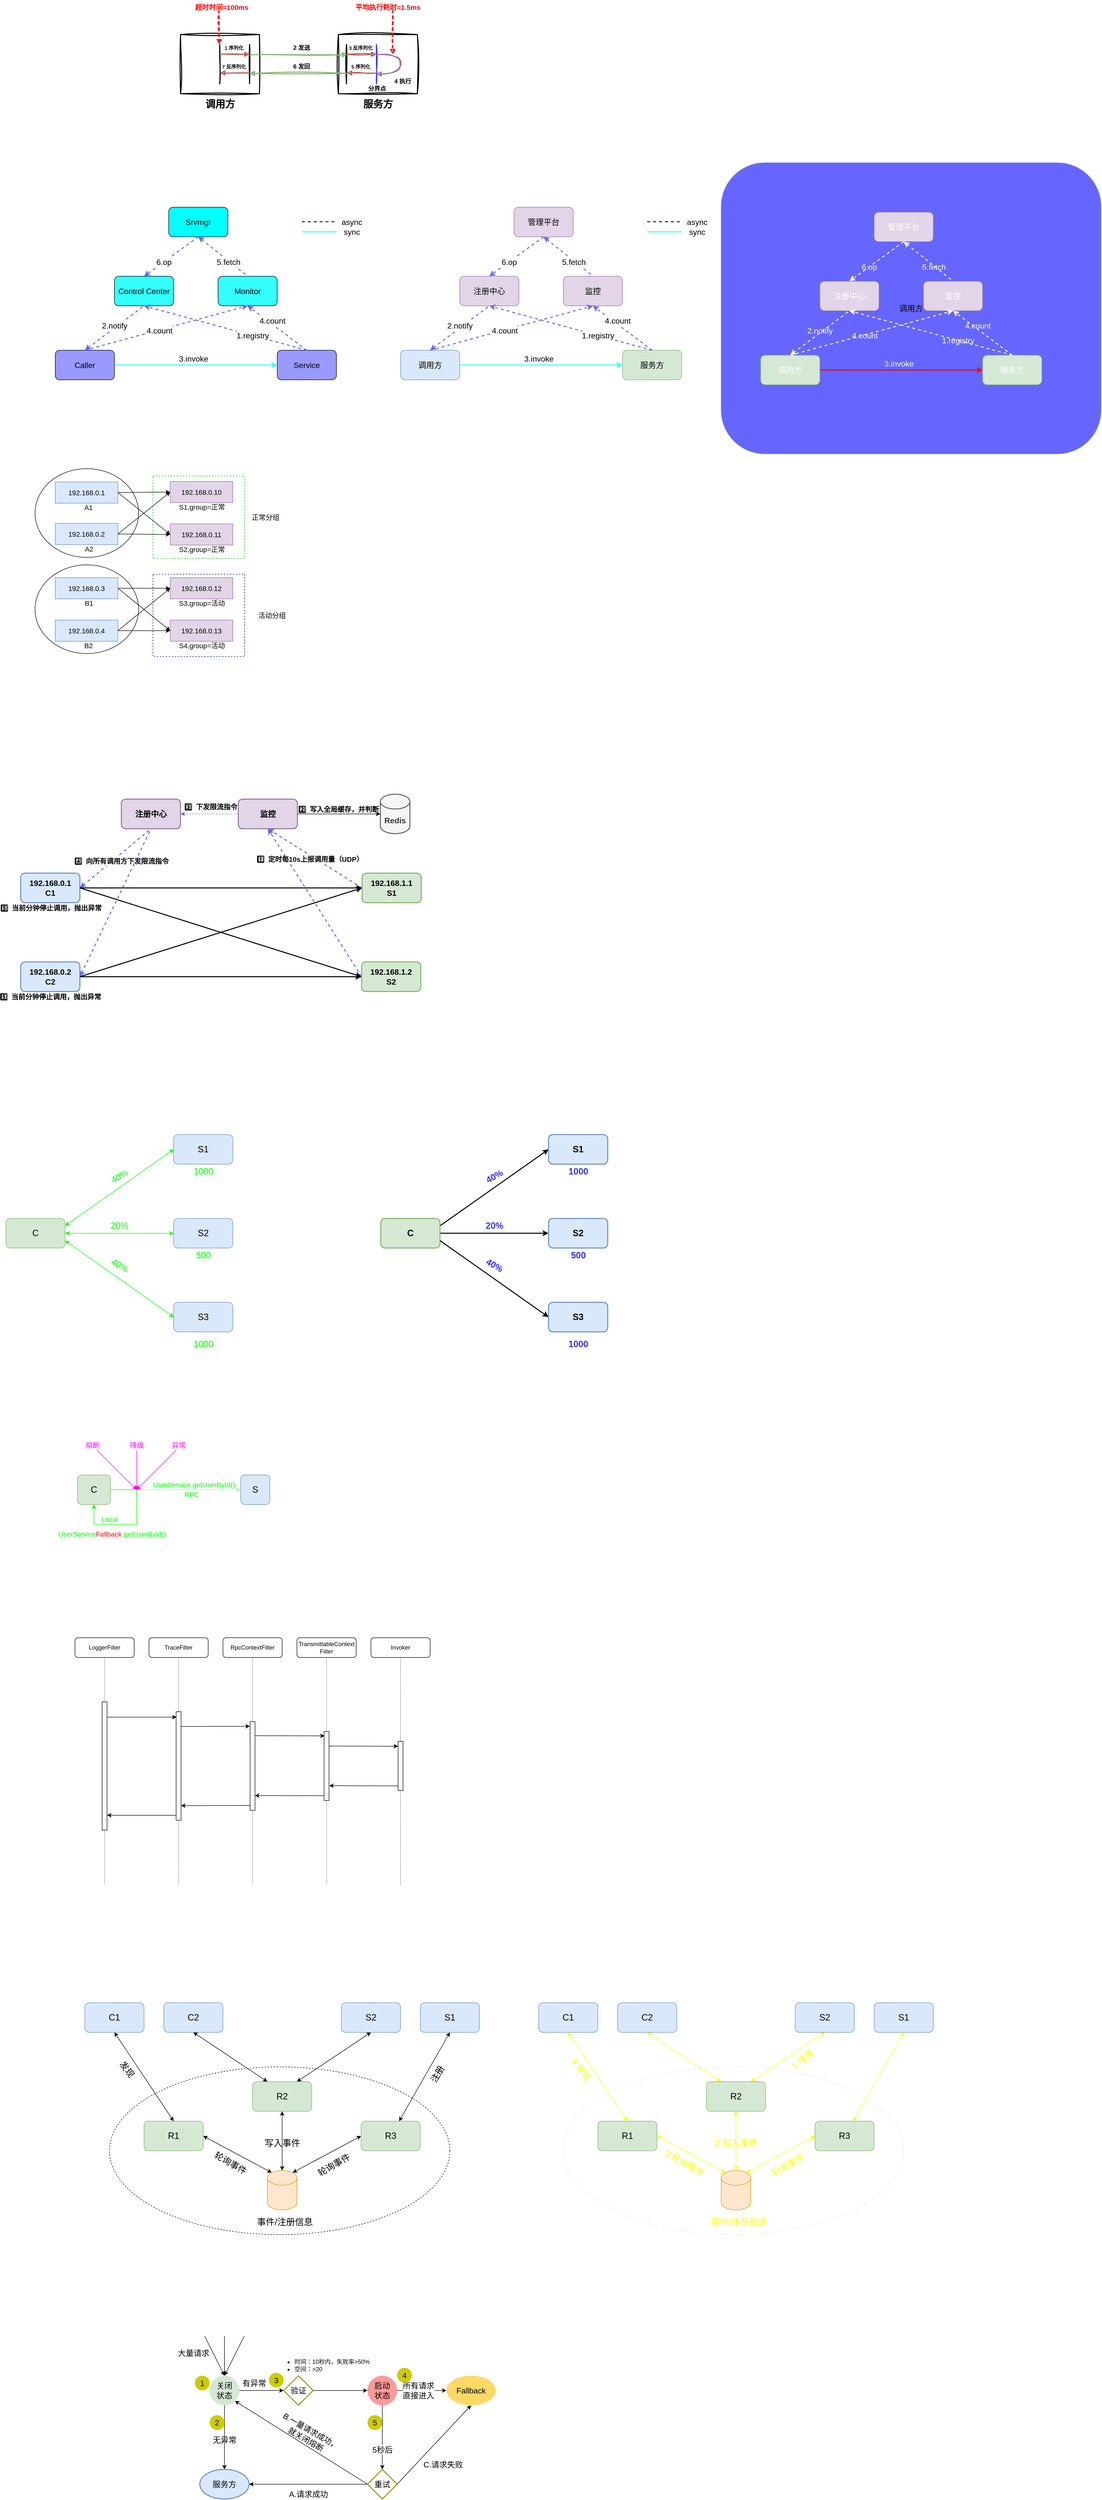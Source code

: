 <mxfile version="26.2.2">
  <diagram id="c6vPCQbDTAW3_hjepVWK" name="Page-1">
    <mxGraphModel dx="2068" dy="1526" grid="1" gridSize="10" guides="1" tooltips="1" connect="1" arrows="1" fold="1" page="0" pageScale="1" pageWidth="827" pageHeight="1169" math="0" shadow="0">
      <root>
        <mxCell id="0" />
        <mxCell id="1" parent="0" />
        <mxCell id="IMRiH2Jyy75GKOMvcvbp-24" value="调用方" style="rounded=1;whiteSpace=wrap;html=1;fillColor=#6666FF;fontSize=16;strokeColor=#6c8ebf;" parent="1" vertex="1">
          <mxGeometry x="1520" y="-50" width="770" height="590" as="geometry" />
        </mxCell>
        <mxCell id="qctzH7rqazo4ZXe9pNT--71" value="" style="ellipse;whiteSpace=wrap;html=1;fillColor=none;" parent="1" vertex="1">
          <mxGeometry x="129" y="765" width="210" height="180" as="geometry" />
        </mxCell>
        <mxCell id="qctzH7rqazo4ZXe9pNT--70" value="" style="ellipse;whiteSpace=wrap;html=1;fillColor=none;" parent="1" vertex="1">
          <mxGeometry x="129" y="570" width="210" height="180" as="geometry" />
        </mxCell>
        <mxCell id="nqajYnND2lpwk76EezyJ-1" value="Caller" style="rounded=1;whiteSpace=wrap;html=1;fillColor=#9999FF;fontSize=16;" parent="1" vertex="1">
          <mxGeometry x="170" y="330" width="120" height="60" as="geometry" />
        </mxCell>
        <mxCell id="nqajYnND2lpwk76EezyJ-2" value="Service" style="rounded=1;whiteSpace=wrap;html=1;fillColor=#9999FF;fontSize=16;" parent="1" vertex="1">
          <mxGeometry x="620" y="330" width="120" height="60" as="geometry" />
        </mxCell>
        <mxCell id="nqajYnND2lpwk76EezyJ-3" value="Control Center" style="rounded=1;whiteSpace=wrap;html=1;fillColor=#33FFFF;fontSize=16;" parent="1" vertex="1">
          <mxGeometry x="290" y="180" width="120" height="60" as="geometry" />
        </mxCell>
        <mxCell id="nqajYnND2lpwk76EezyJ-4" value="Monitor" style="rounded=1;whiteSpace=wrap;html=1;fillColor=#33FFFF;fontSize=16;" parent="1" vertex="1">
          <mxGeometry x="500" y="180" width="120" height="60" as="geometry" />
        </mxCell>
        <mxCell id="nqajYnND2lpwk76EezyJ-5" value="Srvmgr" style="rounded=1;whiteSpace=wrap;html=1;fillColor=#00FFFF;fontSize=16;" parent="1" vertex="1">
          <mxGeometry x="400" y="40" width="120" height="60" as="geometry" />
        </mxCell>
        <mxCell id="nqajYnND2lpwk76EezyJ-6" value="" style="endArrow=classic;html=1;fontSize=16;entryX=0.5;entryY=1;entryDx=0;entryDy=0;exitX=0.5;exitY=0;exitDx=0;exitDy=0;dashed=1;strokeWidth=2;strokeColor=#6666FF;" parent="1" source="nqajYnND2lpwk76EezyJ-2" target="nqajYnND2lpwk76EezyJ-3" edge="1">
          <mxGeometry width="50" height="50" relative="1" as="geometry">
            <mxPoint x="420" y="420" as="sourcePoint" />
            <mxPoint x="470" y="370" as="targetPoint" />
          </mxGeometry>
        </mxCell>
        <mxCell id="nqajYnND2lpwk76EezyJ-7" value="1.registry" style="text;html=1;align=center;verticalAlign=middle;resizable=0;points=[];labelBackgroundColor=#ffffff;fontSize=16;" parent="nqajYnND2lpwk76EezyJ-6" vertex="1" connectable="0">
          <mxGeometry x="0.066" y="-2" relative="1" as="geometry">
            <mxPoint x="65.06" y="19.82" as="offset" />
          </mxGeometry>
        </mxCell>
        <mxCell id="nqajYnND2lpwk76EezyJ-8" value="" style="endArrow=none;html=1;fontSize=16;entryX=0.5;entryY=1;entryDx=0;entryDy=0;exitX=0.5;exitY=0;exitDx=0;exitDy=0;dashed=1;strokeWidth=2;strokeColor=#6666FF;startArrow=classic;startFill=1;endFill=0;" parent="1" source="nqajYnND2lpwk76EezyJ-1" target="nqajYnND2lpwk76EezyJ-3" edge="1">
          <mxGeometry width="50" height="50" relative="1" as="geometry">
            <mxPoint x="630" y="370" as="sourcePoint" />
            <mxPoint x="360" y="250" as="targetPoint" />
          </mxGeometry>
        </mxCell>
        <mxCell id="nqajYnND2lpwk76EezyJ-9" value="2.notify" style="text;html=1;align=center;verticalAlign=middle;resizable=0;points=[];labelBackgroundColor=#ffffff;fontSize=16;" parent="nqajYnND2lpwk76EezyJ-8" vertex="1" connectable="0">
          <mxGeometry x="-0.653" y="3" relative="1" as="geometry">
            <mxPoint x="41" y="-32" as="offset" />
          </mxGeometry>
        </mxCell>
        <mxCell id="nqajYnND2lpwk76EezyJ-10" value="" style="endArrow=classic;html=1;fontSize=16;entryX=0;entryY=0.5;entryDx=0;entryDy=0;exitX=1;exitY=0.5;exitDx=0;exitDy=0;strokeWidth=2;strokeColor=#33FFFF;" parent="1" source="nqajYnND2lpwk76EezyJ-1" target="nqajYnND2lpwk76EezyJ-2" edge="1">
          <mxGeometry width="50" height="50" relative="1" as="geometry">
            <mxPoint x="690" y="340" as="sourcePoint" />
            <mxPoint x="360" y="250" as="targetPoint" />
          </mxGeometry>
        </mxCell>
        <mxCell id="nqajYnND2lpwk76EezyJ-11" value="3.invoke" style="text;html=1;align=center;verticalAlign=middle;resizable=0;points=[];labelBackgroundColor=#ffffff;fontSize=16;" parent="nqajYnND2lpwk76EezyJ-10" vertex="1" connectable="0">
          <mxGeometry x="0.066" y="-2" relative="1" as="geometry">
            <mxPoint x="-16" y="-15.0" as="offset" />
          </mxGeometry>
        </mxCell>
        <mxCell id="nqajYnND2lpwk76EezyJ-12" value="" style="endArrow=classic;html=1;fontSize=16;entryX=0.5;entryY=1;entryDx=0;entryDy=0;exitX=0.5;exitY=0;exitDx=0;exitDy=0;dashed=1;strokeWidth=2;strokeColor=#6666FF;" parent="1" source="nqajYnND2lpwk76EezyJ-1" target="nqajYnND2lpwk76EezyJ-4" edge="1">
          <mxGeometry width="50" height="50" relative="1" as="geometry">
            <mxPoint x="690" y="340" as="sourcePoint" />
            <mxPoint x="360" y="250" as="targetPoint" />
          </mxGeometry>
        </mxCell>
        <mxCell id="nqajYnND2lpwk76EezyJ-13" value="4.count" style="text;html=1;align=center;verticalAlign=middle;resizable=0;points=[];labelBackgroundColor=#ffffff;fontSize=16;" parent="nqajYnND2lpwk76EezyJ-12" vertex="1" connectable="0">
          <mxGeometry x="0.066" y="-2" relative="1" as="geometry">
            <mxPoint x="-26.11" y="5.96" as="offset" />
          </mxGeometry>
        </mxCell>
        <mxCell id="nqajYnND2lpwk76EezyJ-14" value="" style="endArrow=classic;html=1;fontSize=16;entryX=0.5;entryY=1;entryDx=0;entryDy=0;exitX=0.5;exitY=0;exitDx=0;exitDy=0;dashed=1;strokeWidth=2;strokeColor=#6666FF;" parent="1" source="nqajYnND2lpwk76EezyJ-2" target="nqajYnND2lpwk76EezyJ-4" edge="1">
          <mxGeometry width="50" height="50" relative="1" as="geometry">
            <mxPoint x="240" y="340" as="sourcePoint" />
            <mxPoint x="570" y="250" as="targetPoint" />
          </mxGeometry>
        </mxCell>
        <mxCell id="nqajYnND2lpwk76EezyJ-15" value="4.count" style="text;html=1;align=center;verticalAlign=middle;resizable=0;points=[];labelBackgroundColor=#ffffff;fontSize=16;" parent="nqajYnND2lpwk76EezyJ-14" vertex="1" connectable="0">
          <mxGeometry x="0.066" y="-2" relative="1" as="geometry">
            <mxPoint x="-7.2" y="-10.4" as="offset" />
          </mxGeometry>
        </mxCell>
        <mxCell id="nqajYnND2lpwk76EezyJ-16" value="" style="endArrow=classic;html=1;fontSize=16;entryX=0.5;entryY=0;entryDx=0;entryDy=0;exitX=0.5;exitY=1;exitDx=0;exitDy=0;dashed=1;strokeWidth=2;strokeColor=#6666FF;" parent="1" source="nqajYnND2lpwk76EezyJ-5" target="nqajYnND2lpwk76EezyJ-3" edge="1">
          <mxGeometry width="50" height="50" relative="1" as="geometry">
            <mxPoint x="690" y="340" as="sourcePoint" />
            <mxPoint x="360" y="250" as="targetPoint" />
          </mxGeometry>
        </mxCell>
        <mxCell id="nqajYnND2lpwk76EezyJ-17" value="6.op" style="text;html=1;align=center;verticalAlign=middle;resizable=0;points=[];labelBackgroundColor=#ffffff;fontSize=16;" parent="nqajYnND2lpwk76EezyJ-16" vertex="1" connectable="0">
          <mxGeometry x="0.066" y="-2" relative="1" as="geometry">
            <mxPoint x="-10.59" y="9.27" as="offset" />
          </mxGeometry>
        </mxCell>
        <mxCell id="nqajYnND2lpwk76EezyJ-18" value="" style="endArrow=none;html=1;fontSize=16;entryX=0.5;entryY=0;entryDx=0;entryDy=0;exitX=0.5;exitY=1;exitDx=0;exitDy=0;dashed=1;strokeWidth=2;strokeColor=#6666FF;startArrow=classic;startFill=1;endFill=0;" parent="1" source="nqajYnND2lpwk76EezyJ-5" target="nqajYnND2lpwk76EezyJ-4" edge="1">
          <mxGeometry width="50" height="50" relative="1" as="geometry">
            <mxPoint x="470" y="110" as="sourcePoint" />
            <mxPoint x="360" y="190" as="targetPoint" />
          </mxGeometry>
        </mxCell>
        <mxCell id="nqajYnND2lpwk76EezyJ-19" value="5.fetch" style="text;html=1;align=center;verticalAlign=middle;resizable=0;points=[];labelBackgroundColor=#ffffff;fontSize=16;" parent="nqajYnND2lpwk76EezyJ-18" vertex="1" connectable="0">
          <mxGeometry x="0.066" y="-2" relative="1" as="geometry">
            <mxPoint x="8.15" y="5.96" as="offset" />
          </mxGeometry>
        </mxCell>
        <mxCell id="kpHwbxMFUV27yNFj0fHA-5" value="" style="endArrow=none;html=1;fontSize=16;strokeWidth=2;strokeColor=#33FFFF;endFill=0;" parent="1" edge="1">
          <mxGeometry width="50" height="50" relative="1" as="geometry">
            <mxPoint x="670" y="90" as="sourcePoint" />
            <mxPoint x="740" y="90" as="targetPoint" />
          </mxGeometry>
        </mxCell>
        <mxCell id="kpHwbxMFUV27yNFj0fHA-6" value="sync" style="text;html=1;align=center;verticalAlign=middle;resizable=0;points=[];labelBackgroundColor=#ffffff;fontSize=16;" parent="kpHwbxMFUV27yNFj0fHA-5" vertex="1" connectable="0">
          <mxGeometry x="0.066" y="-2" relative="1" as="geometry">
            <mxPoint x="63" y="-2.0" as="offset" />
          </mxGeometry>
        </mxCell>
        <mxCell id="kpHwbxMFUV27yNFj0fHA-7" value="" style="endArrow=none;html=1;fontSize=16;strokeWidth=2;strokeColor=#0000FF;endFill=0;dashed=1;" parent="1" edge="1">
          <mxGeometry width="50" height="50" relative="1" as="geometry">
            <mxPoint x="670" y="69.5" as="sourcePoint" />
            <mxPoint x="740" y="69.5" as="targetPoint" />
          </mxGeometry>
        </mxCell>
        <mxCell id="kpHwbxMFUV27yNFj0fHA-8" value="async" style="text;html=1;align=center;verticalAlign=middle;resizable=0;points=[];labelBackgroundColor=#ffffff;fontSize=16;" parent="kpHwbxMFUV27yNFj0fHA-7" vertex="1" connectable="0">
          <mxGeometry x="0.066" y="-2" relative="1" as="geometry">
            <mxPoint x="63" y="-2.0" as="offset" />
          </mxGeometry>
        </mxCell>
        <mxCell id="qctzH7rqazo4ZXe9pNT--1" value="调用方" style="rounded=1;whiteSpace=wrap;html=1;fillColor=#dae8fc;fontSize=16;strokeColor=#6c8ebf;" parent="1" vertex="1">
          <mxGeometry x="870" y="330" width="120" height="60" as="geometry" />
        </mxCell>
        <mxCell id="qctzH7rqazo4ZXe9pNT--2" value="服务方" style="rounded=1;whiteSpace=wrap;html=1;fillColor=#d5e8d4;fontSize=16;strokeColor=#82b366;" parent="1" vertex="1">
          <mxGeometry x="1320" y="330" width="120" height="60" as="geometry" />
        </mxCell>
        <mxCell id="qctzH7rqazo4ZXe9pNT--3" value="注册中心" style="rounded=1;whiteSpace=wrap;html=1;fillColor=#e1d5e7;fontSize=16;strokeColor=#9673a6;" parent="1" vertex="1">
          <mxGeometry x="990" y="180" width="120" height="60" as="geometry" />
        </mxCell>
        <mxCell id="qctzH7rqazo4ZXe9pNT--4" value="监控" style="rounded=1;whiteSpace=wrap;html=1;fillColor=#e1d5e7;fontSize=16;strokeColor=#9673a6;" parent="1" vertex="1">
          <mxGeometry x="1200" y="180" width="120" height="60" as="geometry" />
        </mxCell>
        <mxCell id="qctzH7rqazo4ZXe9pNT--5" value="管理平台" style="rounded=1;whiteSpace=wrap;html=1;fillColor=#e1d5e7;fontSize=16;strokeColor=#9673a6;" parent="1" vertex="1">
          <mxGeometry x="1100" y="40" width="120" height="60" as="geometry" />
        </mxCell>
        <mxCell id="qctzH7rqazo4ZXe9pNT--6" value="" style="endArrow=classic;html=1;fontSize=16;entryX=0.5;entryY=1;entryDx=0;entryDy=0;exitX=0.5;exitY=0;exitDx=0;exitDy=0;dashed=1;strokeWidth=2;strokeColor=#6666FF;" parent="1" source="qctzH7rqazo4ZXe9pNT--2" target="qctzH7rqazo4ZXe9pNT--3" edge="1">
          <mxGeometry width="50" height="50" relative="1" as="geometry">
            <mxPoint x="1120" y="420" as="sourcePoint" />
            <mxPoint x="1170" y="370" as="targetPoint" />
          </mxGeometry>
        </mxCell>
        <mxCell id="qctzH7rqazo4ZXe9pNT--7" value="1.registry" style="text;html=1;align=center;verticalAlign=middle;resizable=0;points=[];labelBackgroundColor=#ffffff;fontSize=16;" parent="qctzH7rqazo4ZXe9pNT--6" vertex="1" connectable="0">
          <mxGeometry x="0.066" y="-2" relative="1" as="geometry">
            <mxPoint x="65.06" y="19.82" as="offset" />
          </mxGeometry>
        </mxCell>
        <mxCell id="qctzH7rqazo4ZXe9pNT--8" value="" style="endArrow=none;html=1;fontSize=16;entryX=0.5;entryY=1;entryDx=0;entryDy=0;exitX=0.5;exitY=0;exitDx=0;exitDy=0;dashed=1;strokeWidth=2;strokeColor=#6666FF;startArrow=classic;startFill=1;endFill=0;" parent="1" source="qctzH7rqazo4ZXe9pNT--1" target="qctzH7rqazo4ZXe9pNT--3" edge="1">
          <mxGeometry width="50" height="50" relative="1" as="geometry">
            <mxPoint x="1330" y="370" as="sourcePoint" />
            <mxPoint x="1060" y="250" as="targetPoint" />
          </mxGeometry>
        </mxCell>
        <mxCell id="qctzH7rqazo4ZXe9pNT--9" value="2.notify" style="text;html=1;align=center;verticalAlign=middle;resizable=0;points=[];labelBackgroundColor=#ffffff;fontSize=16;" parent="qctzH7rqazo4ZXe9pNT--8" vertex="1" connectable="0">
          <mxGeometry x="-0.653" y="3" relative="1" as="geometry">
            <mxPoint x="41" y="-32" as="offset" />
          </mxGeometry>
        </mxCell>
        <mxCell id="qctzH7rqazo4ZXe9pNT--10" value="" style="endArrow=classic;html=1;fontSize=16;entryX=0;entryY=0.5;entryDx=0;entryDy=0;exitX=1;exitY=0.5;exitDx=0;exitDy=0;strokeWidth=2;strokeColor=#33FFFF;" parent="1" source="qctzH7rqazo4ZXe9pNT--1" target="qctzH7rqazo4ZXe9pNT--2" edge="1">
          <mxGeometry width="50" height="50" relative="1" as="geometry">
            <mxPoint x="1390" y="340" as="sourcePoint" />
            <mxPoint x="1060" y="250" as="targetPoint" />
          </mxGeometry>
        </mxCell>
        <mxCell id="qctzH7rqazo4ZXe9pNT--11" value="3.invoke" style="text;html=1;align=center;verticalAlign=middle;resizable=0;points=[];labelBackgroundColor=#ffffff;fontSize=16;" parent="qctzH7rqazo4ZXe9pNT--10" vertex="1" connectable="0">
          <mxGeometry x="0.066" y="-2" relative="1" as="geometry">
            <mxPoint x="-16" y="-15.0" as="offset" />
          </mxGeometry>
        </mxCell>
        <mxCell id="qctzH7rqazo4ZXe9pNT--12" value="" style="endArrow=classic;html=1;fontSize=16;entryX=0.5;entryY=1;entryDx=0;entryDy=0;exitX=0.5;exitY=0;exitDx=0;exitDy=0;dashed=1;strokeWidth=2;strokeColor=#6666FF;" parent="1" source="qctzH7rqazo4ZXe9pNT--1" target="qctzH7rqazo4ZXe9pNT--4" edge="1">
          <mxGeometry width="50" height="50" relative="1" as="geometry">
            <mxPoint x="1390" y="340" as="sourcePoint" />
            <mxPoint x="1060" y="250" as="targetPoint" />
          </mxGeometry>
        </mxCell>
        <mxCell id="qctzH7rqazo4ZXe9pNT--13" value="4.count" style="text;html=1;align=center;verticalAlign=middle;resizable=0;points=[];labelBackgroundColor=#ffffff;fontSize=16;" parent="qctzH7rqazo4ZXe9pNT--12" vertex="1" connectable="0">
          <mxGeometry x="0.066" y="-2" relative="1" as="geometry">
            <mxPoint x="-26.11" y="5.96" as="offset" />
          </mxGeometry>
        </mxCell>
        <mxCell id="qctzH7rqazo4ZXe9pNT--14" value="" style="endArrow=classic;html=1;fontSize=16;entryX=0.5;entryY=1;entryDx=0;entryDy=0;exitX=0.5;exitY=0;exitDx=0;exitDy=0;dashed=1;strokeWidth=2;strokeColor=#6666FF;" parent="1" source="qctzH7rqazo4ZXe9pNT--2" target="qctzH7rqazo4ZXe9pNT--4" edge="1">
          <mxGeometry width="50" height="50" relative="1" as="geometry">
            <mxPoint x="940" y="340" as="sourcePoint" />
            <mxPoint x="1270" y="250" as="targetPoint" />
          </mxGeometry>
        </mxCell>
        <mxCell id="qctzH7rqazo4ZXe9pNT--15" value="4.count" style="text;html=1;align=center;verticalAlign=middle;resizable=0;points=[];labelBackgroundColor=#ffffff;fontSize=16;" parent="qctzH7rqazo4ZXe9pNT--14" vertex="1" connectable="0">
          <mxGeometry x="0.066" y="-2" relative="1" as="geometry">
            <mxPoint x="-7.2" y="-10.4" as="offset" />
          </mxGeometry>
        </mxCell>
        <mxCell id="qctzH7rqazo4ZXe9pNT--16" value="" style="endArrow=classic;html=1;fontSize=16;entryX=0.5;entryY=0;entryDx=0;entryDy=0;exitX=0.5;exitY=1;exitDx=0;exitDy=0;dashed=1;strokeWidth=2;strokeColor=#6666FF;" parent="1" source="qctzH7rqazo4ZXe9pNT--5" target="qctzH7rqazo4ZXe9pNT--3" edge="1">
          <mxGeometry width="50" height="50" relative="1" as="geometry">
            <mxPoint x="1390" y="340" as="sourcePoint" />
            <mxPoint x="1060" y="250" as="targetPoint" />
          </mxGeometry>
        </mxCell>
        <mxCell id="qctzH7rqazo4ZXe9pNT--17" value="6.op" style="text;html=1;align=center;verticalAlign=middle;resizable=0;points=[];labelBackgroundColor=#ffffff;fontSize=16;" parent="qctzH7rqazo4ZXe9pNT--16" vertex="1" connectable="0">
          <mxGeometry x="0.066" y="-2" relative="1" as="geometry">
            <mxPoint x="-10.59" y="9.27" as="offset" />
          </mxGeometry>
        </mxCell>
        <mxCell id="qctzH7rqazo4ZXe9pNT--18" value="" style="endArrow=none;html=1;fontSize=16;entryX=0.5;entryY=0;entryDx=0;entryDy=0;exitX=0.5;exitY=1;exitDx=0;exitDy=0;dashed=1;strokeWidth=2;strokeColor=#6666FF;startArrow=classic;startFill=1;endFill=0;" parent="1" source="qctzH7rqazo4ZXe9pNT--5" target="qctzH7rqazo4ZXe9pNT--4" edge="1">
          <mxGeometry width="50" height="50" relative="1" as="geometry">
            <mxPoint x="1170" y="110" as="sourcePoint" />
            <mxPoint x="1060" y="190" as="targetPoint" />
          </mxGeometry>
        </mxCell>
        <mxCell id="qctzH7rqazo4ZXe9pNT--19" value="5.fetch" style="text;html=1;align=center;verticalAlign=middle;resizable=0;points=[];labelBackgroundColor=#ffffff;fontSize=16;" parent="qctzH7rqazo4ZXe9pNT--18" vertex="1" connectable="0">
          <mxGeometry x="0.066" y="-2" relative="1" as="geometry">
            <mxPoint x="8.15" y="5.96" as="offset" />
          </mxGeometry>
        </mxCell>
        <mxCell id="qctzH7rqazo4ZXe9pNT--20" value="" style="endArrow=none;html=1;fontSize=16;strokeWidth=2;strokeColor=#33FFFF;endFill=0;" parent="1" edge="1">
          <mxGeometry width="50" height="50" relative="1" as="geometry">
            <mxPoint x="1370" y="90" as="sourcePoint" />
            <mxPoint x="1440" y="90" as="targetPoint" />
          </mxGeometry>
        </mxCell>
        <mxCell id="qctzH7rqazo4ZXe9pNT--21" value="sync" style="text;html=1;align=center;verticalAlign=middle;resizable=0;points=[];labelBackgroundColor=#ffffff;fontSize=16;" parent="qctzH7rqazo4ZXe9pNT--20" vertex="1" connectable="0">
          <mxGeometry x="0.066" y="-2" relative="1" as="geometry">
            <mxPoint x="63" y="-2.0" as="offset" />
          </mxGeometry>
        </mxCell>
        <mxCell id="qctzH7rqazo4ZXe9pNT--22" value="" style="endArrow=none;html=1;fontSize=16;strokeWidth=2;strokeColor=#0000FF;endFill=0;dashed=1;" parent="1" edge="1">
          <mxGeometry width="50" height="50" relative="1" as="geometry">
            <mxPoint x="1370" y="69.5" as="sourcePoint" />
            <mxPoint x="1440" y="69.5" as="targetPoint" />
          </mxGeometry>
        </mxCell>
        <mxCell id="qctzH7rqazo4ZXe9pNT--23" value="async" style="text;html=1;align=center;verticalAlign=middle;resizable=0;points=[];labelBackgroundColor=#ffffff;fontSize=16;" parent="qctzH7rqazo4ZXe9pNT--22" vertex="1" connectable="0">
          <mxGeometry x="0.066" y="-2" relative="1" as="geometry">
            <mxPoint x="63" y="-2.0" as="offset" />
          </mxGeometry>
        </mxCell>
        <mxCell id="qctzH7rqazo4ZXe9pNT--25" value="" style="rounded=0;whiteSpace=wrap;html=1;fontSize=14;fillColor=none;dashed=1;strokeColor=#0000CC;" parent="1" vertex="1">
          <mxGeometry x="368" y="784" width="186" height="167" as="geometry" />
        </mxCell>
        <mxCell id="qctzH7rqazo4ZXe9pNT--26" value="" style="rounded=0;whiteSpace=wrap;html=1;fontSize=14;fillColor=none;dashed=1;strokeColor=#00CC00;" parent="1" vertex="1">
          <mxGeometry x="368" y="585" width="186" height="167" as="geometry" />
        </mxCell>
        <mxCell id="qctzH7rqazo4ZXe9pNT--27" value="" style="group" parent="1" vertex="1" connectable="0">
          <mxGeometry x="170" y="597" width="127" height="62" as="geometry" />
        </mxCell>
        <mxCell id="qctzH7rqazo4ZXe9pNT--28" value="192.168.0.1" style="rounded=0;whiteSpace=wrap;html=1;fontSize=14;fillColor=#dae8fc;strokeColor=#6c8ebf;" parent="qctzH7rqazo4ZXe9pNT--27" vertex="1">
          <mxGeometry width="127" height="43" as="geometry" />
        </mxCell>
        <mxCell id="qctzH7rqazo4ZXe9pNT--29" value="A1" style="text;html=1;align=center;verticalAlign=middle;resizable=0;points=[];autosize=1;strokeColor=none;fillColor=none;fontSize=14;" parent="qctzH7rqazo4ZXe9pNT--27" vertex="1">
          <mxGeometry x="53.5" y="41" width="27" height="21" as="geometry" />
        </mxCell>
        <mxCell id="qctzH7rqazo4ZXe9pNT--30" value="" style="group" parent="1" vertex="1" connectable="0">
          <mxGeometry x="170" y="791" width="127" height="62" as="geometry" />
        </mxCell>
        <mxCell id="qctzH7rqazo4ZXe9pNT--31" value="192.168.0.3" style="rounded=0;whiteSpace=wrap;html=1;fontSize=14;fillColor=#dae8fc;strokeColor=#6c8ebf;" parent="qctzH7rqazo4ZXe9pNT--30" vertex="1">
          <mxGeometry width="127" height="43" as="geometry" />
        </mxCell>
        <mxCell id="qctzH7rqazo4ZXe9pNT--32" value="B1" style="text;html=1;align=center;verticalAlign=middle;resizable=0;points=[];autosize=1;strokeColor=none;fillColor=none;fontSize=14;" parent="qctzH7rqazo4ZXe9pNT--30" vertex="1">
          <mxGeometry x="52.5" y="42" width="30" height="20" as="geometry" />
        </mxCell>
        <mxCell id="qctzH7rqazo4ZXe9pNT--33" value="" style="group" parent="1" vertex="1" connectable="0">
          <mxGeometry x="403" y="596" width="127" height="62" as="geometry" />
        </mxCell>
        <mxCell id="qctzH7rqazo4ZXe9pNT--34" value="192.168.0.10" style="rounded=0;whiteSpace=wrap;html=1;fontSize=14;fillColor=#e1d5e7;strokeColor=#9673a6;" parent="qctzH7rqazo4ZXe9pNT--33" vertex="1">
          <mxGeometry width="127" height="43" as="geometry" />
        </mxCell>
        <mxCell id="qctzH7rqazo4ZXe9pNT--35" value="S1,group=正常" style="text;html=1;align=center;verticalAlign=middle;resizable=0;points=[];autosize=1;strokeColor=none;fillColor=none;fontSize=14;" parent="qctzH7rqazo4ZXe9pNT--33" vertex="1">
          <mxGeometry x="12" y="41" width="103" height="21" as="geometry" />
        </mxCell>
        <mxCell id="qctzH7rqazo4ZXe9pNT--36" value="" style="group" parent="1" vertex="1" connectable="0">
          <mxGeometry x="403" y="682" width="127" height="62" as="geometry" />
        </mxCell>
        <mxCell id="qctzH7rqazo4ZXe9pNT--37" value="192.168.0.11" style="rounded=0;whiteSpace=wrap;html=1;fontSize=14;fillColor=#e1d5e7;strokeColor=#9673a6;" parent="qctzH7rqazo4ZXe9pNT--36" vertex="1">
          <mxGeometry width="127" height="43" as="geometry" />
        </mxCell>
        <mxCell id="qctzH7rqazo4ZXe9pNT--38" value="S2,group=正常" style="text;html=1;align=center;verticalAlign=middle;resizable=0;points=[];autosize=1;strokeColor=none;fillColor=none;fontSize=14;" parent="qctzH7rqazo4ZXe9pNT--36" vertex="1">
          <mxGeometry x="12" y="41" width="103" height="21" as="geometry" />
        </mxCell>
        <mxCell id="qctzH7rqazo4ZXe9pNT--39" value="" style="group" parent="1" vertex="1" connectable="0">
          <mxGeometry x="403" y="791" width="127" height="62" as="geometry" />
        </mxCell>
        <mxCell id="qctzH7rqazo4ZXe9pNT--40" value="192.168.0.12" style="rounded=0;whiteSpace=wrap;html=1;fontSize=14;fillColor=#e1d5e7;strokeColor=#9673a6;" parent="qctzH7rqazo4ZXe9pNT--39" vertex="1">
          <mxGeometry width="127" height="43" as="geometry" />
        </mxCell>
        <mxCell id="qctzH7rqazo4ZXe9pNT--41" value="S3,group=活动" style="text;html=1;align=center;verticalAlign=middle;resizable=0;points=[];autosize=1;strokeColor=none;fillColor=none;fontSize=14;" parent="qctzH7rqazo4ZXe9pNT--39" vertex="1">
          <mxGeometry x="12.5" y="41" width="103" height="21" as="geometry" />
        </mxCell>
        <mxCell id="qctzH7rqazo4ZXe9pNT--42" value="" style="group" parent="1" vertex="1" connectable="0">
          <mxGeometry x="403" y="877" width="127" height="62" as="geometry" />
        </mxCell>
        <mxCell id="qctzH7rqazo4ZXe9pNT--43" value="192.168.0.13" style="rounded=0;whiteSpace=wrap;html=1;fontSize=14;fillColor=#e1d5e7;strokeColor=#9673a6;" parent="qctzH7rqazo4ZXe9pNT--42" vertex="1">
          <mxGeometry width="127" height="43" as="geometry" />
        </mxCell>
        <mxCell id="qctzH7rqazo4ZXe9pNT--44" value="S4,group=活动" style="text;html=1;align=center;verticalAlign=middle;resizable=0;points=[];autosize=1;strokeColor=none;fillColor=none;fontSize=14;" parent="qctzH7rqazo4ZXe9pNT--42" vertex="1">
          <mxGeometry x="12.5" y="41" width="103" height="21" as="geometry" />
        </mxCell>
        <mxCell id="qctzH7rqazo4ZXe9pNT--45" value="" style="endArrow=classic;html=1;rounded=0;fontSize=14;exitX=1;exitY=0.5;exitDx=0;exitDy=0;entryX=0;entryY=0.5;entryDx=0;entryDy=0;" parent="1" source="qctzH7rqazo4ZXe9pNT--28" target="qctzH7rqazo4ZXe9pNT--34" edge="1">
          <mxGeometry width="50" height="50" relative="1" as="geometry">
            <mxPoint x="348" y="562" as="sourcePoint" />
            <mxPoint x="398" y="512" as="targetPoint" />
          </mxGeometry>
        </mxCell>
        <mxCell id="qctzH7rqazo4ZXe9pNT--46" value="" style="endArrow=classic;html=1;rounded=0;fontSize=14;exitX=1;exitY=0.5;exitDx=0;exitDy=0;entryX=0;entryY=0.5;entryDx=0;entryDy=0;" parent="1" source="qctzH7rqazo4ZXe9pNT--28" target="qctzH7rqazo4ZXe9pNT--37" edge="1">
          <mxGeometry width="50" height="50" relative="1" as="geometry">
            <mxPoint x="307" y="682.5" as="sourcePoint" />
            <mxPoint x="413" y="627.5" as="targetPoint" />
          </mxGeometry>
        </mxCell>
        <mxCell id="qctzH7rqazo4ZXe9pNT--47" value="" style="endArrow=classic;html=1;rounded=0;fontSize=14;exitX=1;exitY=0.5;exitDx=0;exitDy=0;entryX=0;entryY=0.5;entryDx=0;entryDy=0;strokeColor=#000000;" parent="1" source="qctzH7rqazo4ZXe9pNT--31" target="qctzH7rqazo4ZXe9pNT--40" edge="1">
          <mxGeometry width="50" height="50" relative="1" as="geometry">
            <mxPoint x="307" y="701.5" as="sourcePoint" />
            <mxPoint x="413" y="732.5" as="targetPoint" />
          </mxGeometry>
        </mxCell>
        <mxCell id="qctzH7rqazo4ZXe9pNT--48" value="" style="endArrow=classic;html=1;rounded=0;fontSize=14;exitX=1;exitY=0.5;exitDx=0;exitDy=0;entryX=0;entryY=0.5;entryDx=0;entryDy=0;strokeColor=#000000;" parent="1" source="qctzH7rqazo4ZXe9pNT--31" target="qctzH7rqazo4ZXe9pNT--43" edge="1">
          <mxGeometry width="50" height="50" relative="1" as="geometry">
            <mxPoint x="307" y="856.5" as="sourcePoint" />
            <mxPoint x="413" y="822.5" as="targetPoint" />
          </mxGeometry>
        </mxCell>
        <mxCell id="qctzH7rqazo4ZXe9pNT--49" value="正常分组" style="text;html=1;align=center;verticalAlign=middle;resizable=0;points=[];autosize=1;strokeColor=none;fillColor=none;fontSize=14;" parent="1" vertex="1">
          <mxGeometry x="563" y="658" width="66" height="21" as="geometry" />
        </mxCell>
        <mxCell id="qctzH7rqazo4ZXe9pNT--50" value="活动分组" style="text;html=1;align=center;verticalAlign=middle;resizable=0;points=[];autosize=1;strokeColor=none;fillColor=none;fontSize=14;" parent="1" vertex="1">
          <mxGeometry x="576" y="857" width="66" height="21" as="geometry" />
        </mxCell>
        <mxCell id="qctzH7rqazo4ZXe9pNT--57" value="" style="group" parent="1" vertex="1" connectable="0">
          <mxGeometry x="170" y="681" width="127" height="62" as="geometry" />
        </mxCell>
        <mxCell id="qctzH7rqazo4ZXe9pNT--58" value="192.168.0.2" style="rounded=0;whiteSpace=wrap;html=1;fontSize=14;fillColor=#dae8fc;strokeColor=#6c8ebf;" parent="qctzH7rqazo4ZXe9pNT--57" vertex="1">
          <mxGeometry width="127" height="43" as="geometry" />
        </mxCell>
        <mxCell id="qctzH7rqazo4ZXe9pNT--59" value="A2" style="text;html=1;align=center;verticalAlign=middle;resizable=0;points=[];autosize=1;strokeColor=none;fillColor=none;fontSize=14;" parent="qctzH7rqazo4ZXe9pNT--57" vertex="1">
          <mxGeometry x="52.5" y="42" width="30" height="20" as="geometry" />
        </mxCell>
        <mxCell id="qctzH7rqazo4ZXe9pNT--60" value="" style="endArrow=classic;html=1;rounded=0;fontSize=14;exitX=1;exitY=0.5;exitDx=0;exitDy=0;entryX=0;entryY=0.5;entryDx=0;entryDy=0;" parent="1" source="qctzH7rqazo4ZXe9pNT--58" target="qctzH7rqazo4ZXe9pNT--34" edge="1">
          <mxGeometry width="50" height="50" relative="1" as="geometry">
            <mxPoint x="307" y="628.5" as="sourcePoint" />
            <mxPoint x="413" y="627.5" as="targetPoint" />
          </mxGeometry>
        </mxCell>
        <mxCell id="qctzH7rqazo4ZXe9pNT--61" value="" style="endArrow=classic;html=1;rounded=0;fontSize=14;exitX=1;exitY=0.5;exitDx=0;exitDy=0;entryX=0;entryY=0.5;entryDx=0;entryDy=0;" parent="1" source="qctzH7rqazo4ZXe9pNT--58" target="qctzH7rqazo4ZXe9pNT--37" edge="1">
          <mxGeometry width="50" height="50" relative="1" as="geometry">
            <mxPoint x="307" y="628.5" as="sourcePoint" />
            <mxPoint x="413" y="713.5" as="targetPoint" />
          </mxGeometry>
        </mxCell>
        <mxCell id="qctzH7rqazo4ZXe9pNT--62" value="" style="group" parent="1" vertex="1" connectable="0">
          <mxGeometry x="170" y="877" width="127" height="62" as="geometry" />
        </mxCell>
        <mxCell id="qctzH7rqazo4ZXe9pNT--63" value="192.168.0.4" style="rounded=0;whiteSpace=wrap;html=1;fontSize=14;fillColor=#dae8fc;strokeColor=#6c8ebf;" parent="qctzH7rqazo4ZXe9pNT--62" vertex="1">
          <mxGeometry width="127" height="43" as="geometry" />
        </mxCell>
        <mxCell id="qctzH7rqazo4ZXe9pNT--64" value="B2" style="text;html=1;align=center;verticalAlign=middle;resizable=0;points=[];autosize=1;strokeColor=none;fillColor=none;fontSize=14;" parent="qctzH7rqazo4ZXe9pNT--62" vertex="1">
          <mxGeometry x="53.5" y="41" width="27" height="21" as="geometry" />
        </mxCell>
        <mxCell id="qctzH7rqazo4ZXe9pNT--65" value="" style="endArrow=classic;html=1;rounded=0;fontSize=14;exitX=1;exitY=0.5;exitDx=0;exitDy=0;entryX=0;entryY=0.5;entryDx=0;entryDy=0;strokeColor=#000000;" parent="1" source="qctzH7rqazo4ZXe9pNT--63" target="qctzH7rqazo4ZXe9pNT--40" edge="1">
          <mxGeometry width="50" height="50" relative="1" as="geometry">
            <mxPoint x="307" y="822.5" as="sourcePoint" />
            <mxPoint x="413" y="822.5" as="targetPoint" />
          </mxGeometry>
        </mxCell>
        <mxCell id="qctzH7rqazo4ZXe9pNT--66" value="" style="endArrow=classic;html=1;rounded=0;fontSize=14;exitX=1;exitY=0.5;exitDx=0;exitDy=0;entryX=0;entryY=0.5;entryDx=0;entryDy=0;strokeColor=#000000;" parent="1" source="qctzH7rqazo4ZXe9pNT--63" target="qctzH7rqazo4ZXe9pNT--43" edge="1">
          <mxGeometry width="50" height="50" relative="1" as="geometry">
            <mxPoint x="307" y="822.5" as="sourcePoint" />
            <mxPoint x="413" y="908.5" as="targetPoint" />
          </mxGeometry>
        </mxCell>
        <mxCell id="Z84fSyqLUMB_H-DxXF72-1" value="192.168.0.1&lt;br&gt;C1" style="rounded=1;whiteSpace=wrap;html=1;fillColor=#dae8fc;fontSize=16;strokeColor=#6c8ebf;strokeWidth=2;fontStyle=1" parent="1" vertex="1">
          <mxGeometry x="100" y="1390" width="120" height="60" as="geometry" />
        </mxCell>
        <mxCell id="Z84fSyqLUMB_H-DxXF72-2" value="192.168.1.1&lt;br&gt;S1" style="rounded=1;whiteSpace=wrap;html=1;fillColor=#d5e8d4;fontSize=16;strokeColor=#82b366;strokeWidth=2;fontStyle=1" parent="1" vertex="1">
          <mxGeometry x="792" y="1390" width="120" height="60" as="geometry" />
        </mxCell>
        <mxCell id="Z84fSyqLUMB_H-DxXF72-3" value="注册中心" style="rounded=1;whiteSpace=wrap;html=1;fillColor=#e1d5e7;fontSize=16;strokeColor=#9673a6;strokeWidth=2;fontStyle=1" parent="1" vertex="1">
          <mxGeometry x="304" y="1240" width="120" height="60" as="geometry" />
        </mxCell>
        <mxCell id="Z84fSyqLUMB_H-DxXF72-4" value="监控" style="rounded=1;whiteSpace=wrap;html=1;fillColor=#e1d5e7;fontSize=16;strokeColor=#9673a6;strokeWidth=2;fontStyle=1" parent="1" vertex="1">
          <mxGeometry x="541" y="1240" width="120" height="60" as="geometry" />
        </mxCell>
        <mxCell id="Z84fSyqLUMB_H-DxXF72-8" value="" style="endArrow=none;html=1;fontSize=16;entryX=0.5;entryY=1;entryDx=0;entryDy=0;exitX=1;exitY=0.5;exitDx=0;exitDy=0;dashed=1;strokeWidth=2;strokeColor=#6666FF;startArrow=classic;startFill=1;endFill=0;fontStyle=0" parent="1" source="Z84fSyqLUMB_H-DxXF72-1" target="Z84fSyqLUMB_H-DxXF72-3" edge="1">
          <mxGeometry width="50" height="50" relative="1" as="geometry">
            <mxPoint x="560" y="1430" as="sourcePoint" />
            <mxPoint x="290" y="1310" as="targetPoint" />
          </mxGeometry>
        </mxCell>
        <mxCell id="Z84fSyqLUMB_H-DxXF72-9" value="&lt;font style=&quot;font-size: 14px&quot;&gt;4️⃣&amp;nbsp; 向所有调用方下发限流指令&lt;/font&gt;" style="text;html=1;align=center;verticalAlign=middle;resizable=0;points=[];labelBackgroundColor=#ffffff;fontSize=16;fontStyle=1" parent="Z84fSyqLUMB_H-DxXF72-8" vertex="1" connectable="0">
          <mxGeometry x="-0.653" y="3" relative="1" as="geometry">
            <mxPoint x="61" y="-32" as="offset" />
          </mxGeometry>
        </mxCell>
        <mxCell id="Z84fSyqLUMB_H-DxXF72-10" value="" style="endArrow=classic;html=1;fontSize=16;entryX=0;entryY=0.5;entryDx=0;entryDy=0;exitX=1;exitY=0.5;exitDx=0;exitDy=0;strokeWidth=2;strokeColor=#000000;fontStyle=0" parent="1" source="Z84fSyqLUMB_H-DxXF72-1" target="Z84fSyqLUMB_H-DxXF72-2" edge="1">
          <mxGeometry width="50" height="50" relative="1" as="geometry">
            <mxPoint x="620" y="1400" as="sourcePoint" />
            <mxPoint x="290" y="1310" as="targetPoint" />
          </mxGeometry>
        </mxCell>
        <mxCell id="Z84fSyqLUMB_H-DxXF72-14" value="" style="endArrow=classic;html=1;fontSize=16;entryX=0.5;entryY=1;entryDx=0;entryDy=0;exitX=0;exitY=0.5;exitDx=0;exitDy=0;dashed=1;strokeWidth=2;strokeColor=#6666FF;fontStyle=0" parent="1" source="Z84fSyqLUMB_H-DxXF72-2" target="Z84fSyqLUMB_H-DxXF72-4" edge="1">
          <mxGeometry width="50" height="50" relative="1" as="geometry">
            <mxPoint x="170" y="1400" as="sourcePoint" />
            <mxPoint x="500" y="1310" as="targetPoint" />
          </mxGeometry>
        </mxCell>
        <mxCell id="Z84fSyqLUMB_H-DxXF72-15" value="&lt;font style=&quot;font-size: 14px&quot;&gt;1️⃣&amp;nbsp; 定时每10s上报调用量（UDP）&lt;/font&gt;" style="text;html=1;align=center;verticalAlign=middle;resizable=0;points=[];labelBackgroundColor=#ffffff;fontSize=16;fontStyle=1" parent="Z84fSyqLUMB_H-DxXF72-14" vertex="1" connectable="0">
          <mxGeometry x="0.066" y="-2" relative="1" as="geometry">
            <mxPoint x="-6" y="6" as="offset" />
          </mxGeometry>
        </mxCell>
        <mxCell id="Z84fSyqLUMB_H-DxXF72-24" value="192.168.0.2&lt;br&gt;C2" style="rounded=1;whiteSpace=wrap;html=1;fillColor=#dae8fc;fontSize=16;strokeColor=#6c8ebf;strokeWidth=2;fontStyle=1" parent="1" vertex="1">
          <mxGeometry x="100" y="1570" width="120" height="60" as="geometry" />
        </mxCell>
        <mxCell id="Z84fSyqLUMB_H-DxXF72-25" value="192.168.1.2&lt;br&gt;S2" style="rounded=1;whiteSpace=wrap;html=1;fillColor=#d5e8d4;fontSize=16;strokeColor=#82b366;strokeWidth=2;fontStyle=1" parent="1" vertex="1">
          <mxGeometry x="791" y="1570" width="120" height="60" as="geometry" />
        </mxCell>
        <mxCell id="Z84fSyqLUMB_H-DxXF72-28" value="" style="endArrow=classic;html=1;fontSize=16;entryX=0;entryY=0.5;entryDx=0;entryDy=0;exitX=1;exitY=0.5;exitDx=0;exitDy=0;strokeWidth=2;strokeColor=#000000;fontStyle=0" parent="1" source="Z84fSyqLUMB_H-DxXF72-1" target="Z84fSyqLUMB_H-DxXF72-25" edge="1">
          <mxGeometry width="50" height="50" relative="1" as="geometry">
            <mxPoint x="230" y="1430" as="sourcePoint" />
            <mxPoint x="560" y="1430" as="targetPoint" />
          </mxGeometry>
        </mxCell>
        <mxCell id="Z84fSyqLUMB_H-DxXF72-29" value="" style="endArrow=classic;html=1;fontSize=16;entryX=0;entryY=0.5;entryDx=0;entryDy=0;exitX=1;exitY=0.5;exitDx=0;exitDy=0;strokeWidth=2;strokeColor=#000000;fontStyle=0" parent="1" source="Z84fSyqLUMB_H-DxXF72-24" target="Z84fSyqLUMB_H-DxXF72-2" edge="1">
          <mxGeometry width="50" height="50" relative="1" as="geometry">
            <mxPoint x="230" y="1430" as="sourcePoint" />
            <mxPoint x="559" y="1570" as="targetPoint" />
          </mxGeometry>
        </mxCell>
        <mxCell id="Z84fSyqLUMB_H-DxXF72-30" value="" style="endArrow=classic;html=1;fontSize=16;entryX=0;entryY=0.5;entryDx=0;entryDy=0;exitX=1;exitY=0.5;exitDx=0;exitDy=0;strokeWidth=2;strokeColor=#000000;fontStyle=0" parent="1" source="Z84fSyqLUMB_H-DxXF72-24" target="Z84fSyqLUMB_H-DxXF72-25" edge="1">
          <mxGeometry width="50" height="50" relative="1" as="geometry">
            <mxPoint x="230" y="1610" as="sourcePoint" />
            <mxPoint x="560" y="1470" as="targetPoint" />
          </mxGeometry>
        </mxCell>
        <mxCell id="Z84fSyqLUMB_H-DxXF72-31" value="" style="endArrow=classic;html=1;fontSize=16;exitX=0;exitY=0.5;exitDx=0;exitDy=0;dashed=1;strokeWidth=2;strokeColor=#6666FF;entryX=0.5;entryY=1;entryDx=0;entryDy=0;fontStyle=0" parent="1" source="Z84fSyqLUMB_H-DxXF72-25" target="Z84fSyqLUMB_H-DxXF72-4" edge="1">
          <mxGeometry width="50" height="50" relative="1" as="geometry">
            <mxPoint x="750" y="1430" as="sourcePoint" />
            <mxPoint x="570" y="1320" as="targetPoint" />
          </mxGeometry>
        </mxCell>
        <mxCell id="Z84fSyqLUMB_H-DxXF72-33" value="" style="endArrow=none;html=1;fontSize=16;entryX=0.5;entryY=1;entryDx=0;entryDy=0;exitX=1;exitY=0.5;exitDx=0;exitDy=0;dashed=1;strokeWidth=2;strokeColor=#6666FF;startArrow=classic;startFill=1;endFill=0;fontStyle=0" parent="1" source="Z84fSyqLUMB_H-DxXF72-24" target="Z84fSyqLUMB_H-DxXF72-3" edge="1">
          <mxGeometry width="50" height="50" relative="1" as="geometry">
            <mxPoint x="230" y="1430" as="sourcePoint" />
            <mxPoint x="380" y="1310" as="targetPoint" />
          </mxGeometry>
        </mxCell>
        <mxCell id="Z84fSyqLUMB_H-DxXF72-35" value="" style="endArrow=classic;html=1;fontSize=16;exitX=0;exitY=0.5;exitDx=0;exitDy=0;dashed=1;strokeWidth=1;strokeColor=#6666FF;entryX=1;entryY=0.5;entryDx=0;entryDy=0;" parent="1" source="Z84fSyqLUMB_H-DxXF72-4" target="Z84fSyqLUMB_H-DxXF72-3" edge="1">
          <mxGeometry width="50" height="50" relative="1" as="geometry">
            <mxPoint x="749" y="1610" as="sourcePoint" />
            <mxPoint x="590" y="1310" as="targetPoint" />
          </mxGeometry>
        </mxCell>
        <mxCell id="Z84fSyqLUMB_H-DxXF72-36" value="&lt;font style=&quot;font-size: 14px&quot;&gt;3️⃣&amp;nbsp; 下发限流指令&lt;/font&gt;" style="text;html=1;align=center;verticalAlign=middle;resizable=0;points=[];labelBackgroundColor=#ffffff;fontSize=16;fontStyle=1" parent="Z84fSyqLUMB_H-DxXF72-35" vertex="1" connectable="0">
          <mxGeometry x="0.066" y="-2" relative="1" as="geometry">
            <mxPoint x="6" y="-13" as="offset" />
          </mxGeometry>
        </mxCell>
        <mxCell id="Z84fSyqLUMB_H-DxXF72-37" value="&lt;font style=&quot;font-size: 16px&quot;&gt;Redis&lt;/font&gt;" style="shape=cylinder3;whiteSpace=wrap;html=1;boundedLbl=1;backgroundOutline=1;size=15;fillColor=#f5f5f5;strokeColor=#666666;fontColor=#333333;strokeWidth=2;fontStyle=1" parent="1" vertex="1">
          <mxGeometry x="829" y="1230" width="60" height="80" as="geometry" />
        </mxCell>
        <mxCell id="Z84fSyqLUMB_H-DxXF72-38" value="" style="endArrow=classic;html=1;fontSize=16;entryX=0;entryY=0.5;entryDx=0;entryDy=0;exitX=1;exitY=0.5;exitDx=0;exitDy=0;strokeWidth=1;strokeColor=#000000;entryPerimeter=0;" parent="1" source="Z84fSyqLUMB_H-DxXF72-4" target="Z84fSyqLUMB_H-DxXF72-37" edge="1">
          <mxGeometry width="50" height="50" relative="1" as="geometry">
            <mxPoint x="230" y="1430" as="sourcePoint" />
            <mxPoint x="749" y="1610" as="targetPoint" />
          </mxGeometry>
        </mxCell>
        <mxCell id="Z84fSyqLUMB_H-DxXF72-41" value="&lt;font style=&quot;font-size: 14px&quot;&gt;2️⃣&amp;nbsp; 写入全局缓存，并判断&lt;/font&gt;" style="text;html=1;align=center;verticalAlign=middle;resizable=0;points=[];autosize=1;strokeColor=none;fillColor=none;fontSize=16;fontStyle=1" parent="1" vertex="1">
          <mxGeometry x="649" y="1245" width="190" height="30" as="geometry" />
        </mxCell>
        <mxCell id="Z84fSyqLUMB_H-DxXF72-42" value="&lt;span style=&quot;font-size: 14px&quot;&gt;5️⃣&amp;nbsp; 当前分钟停止调用，抛出异常&lt;/span&gt;" style="text;html=1;align=center;verticalAlign=middle;resizable=0;points=[];labelBackgroundColor=#ffffff;fontSize=16;fontStyle=1" parent="1" vertex="1" connectable="0">
          <mxGeometry x="161.003" y="1459.999" as="geometry" />
        </mxCell>
        <mxCell id="Z84fSyqLUMB_H-DxXF72-45" value="&lt;span style=&quot;font-size: 14px&quot;&gt;5️⃣&amp;nbsp; 当前分钟停止调用，抛出异常&lt;/span&gt;" style="text;html=1;align=center;verticalAlign=middle;resizable=0;points=[];labelBackgroundColor=#ffffff;fontSize=16;fontStyle=1" parent="1" vertex="1" connectable="0">
          <mxGeometry x="160.003" y="1639.999" as="geometry" />
        </mxCell>
        <mxCell id="IMRiH2Jyy75GKOMvcvbp-1" value="调用方" style="rounded=1;whiteSpace=wrap;html=1;fillColor=#d5e8d4;fontSize=16;strokeColor=#82b366;fontColor=#FFFFFF;" parent="1" vertex="1">
          <mxGeometry x="1600" y="340" width="120" height="60" as="geometry" />
        </mxCell>
        <mxCell id="IMRiH2Jyy75GKOMvcvbp-2" value="服务方" style="rounded=1;whiteSpace=wrap;html=1;fillColor=#d5e8d4;fontSize=16;strokeColor=#82b366;fontColor=#FFFFFF;" parent="1" vertex="1">
          <mxGeometry x="2050" y="340" width="120" height="60" as="geometry" />
        </mxCell>
        <mxCell id="IMRiH2Jyy75GKOMvcvbp-3" value="注册中心" style="rounded=1;whiteSpace=wrap;html=1;fillColor=#e1d5e7;fontSize=16;strokeColor=#9673a6;fontColor=#FFFFFF;" parent="1" vertex="1">
          <mxGeometry x="1720" y="190" width="120" height="60" as="geometry" />
        </mxCell>
        <mxCell id="IMRiH2Jyy75GKOMvcvbp-4" value="监控" style="rounded=1;whiteSpace=wrap;html=1;fillColor=#e1d5e7;fontSize=16;strokeColor=#9673a6;fontColor=#FFFFFF;" parent="1" vertex="1">
          <mxGeometry x="1930" y="190" width="120" height="60" as="geometry" />
        </mxCell>
        <mxCell id="IMRiH2Jyy75GKOMvcvbp-5" value="管理平台" style="rounded=1;whiteSpace=wrap;html=1;fillColor=#e1d5e7;fontSize=16;strokeColor=#9673a6;fontColor=#FFFFFF;" parent="1" vertex="1">
          <mxGeometry x="1830" y="50" width="120" height="60" as="geometry" />
        </mxCell>
        <mxCell id="IMRiH2Jyy75GKOMvcvbp-6" value="" style="endArrow=classic;html=1;fontSize=16;entryX=0.5;entryY=1;entryDx=0;entryDy=0;exitX=0.5;exitY=0;exitDx=0;exitDy=0;dashed=1;strokeWidth=2;strokeColor=#FFFFFF;" parent="1" source="IMRiH2Jyy75GKOMvcvbp-2" target="IMRiH2Jyy75GKOMvcvbp-3" edge="1">
          <mxGeometry width="50" height="50" relative="1" as="geometry">
            <mxPoint x="1850" y="430" as="sourcePoint" />
            <mxPoint x="1900" y="380" as="targetPoint" />
          </mxGeometry>
        </mxCell>
        <mxCell id="IMRiH2Jyy75GKOMvcvbp-7" value="1.registry" style="text;html=1;align=center;verticalAlign=middle;resizable=0;points=[];labelBackgroundColor=none;fontSize=16;fontColor=#FFFFFF;" parent="IMRiH2Jyy75GKOMvcvbp-6" vertex="1" connectable="0">
          <mxGeometry x="0.066" y="-2" relative="1" as="geometry">
            <mxPoint x="65.06" y="19.82" as="offset" />
          </mxGeometry>
        </mxCell>
        <mxCell id="IMRiH2Jyy75GKOMvcvbp-8" value="" style="endArrow=none;html=1;fontSize=16;entryX=0.5;entryY=1;entryDx=0;entryDy=0;exitX=0.5;exitY=0;exitDx=0;exitDy=0;dashed=1;strokeWidth=2;strokeColor=#FFFFFF;startArrow=classic;startFill=1;endFill=0;" parent="1" source="IMRiH2Jyy75GKOMvcvbp-1" target="IMRiH2Jyy75GKOMvcvbp-3" edge="1">
          <mxGeometry width="50" height="50" relative="1" as="geometry">
            <mxPoint x="2060" y="380" as="sourcePoint" />
            <mxPoint x="1790" y="260" as="targetPoint" />
          </mxGeometry>
        </mxCell>
        <mxCell id="IMRiH2Jyy75GKOMvcvbp-9" value="&lt;font style=&quot;color: rgb(255, 255, 255);&quot;&gt;2.notify&lt;/font&gt;" style="text;html=1;align=center;verticalAlign=middle;resizable=0;points=[];labelBackgroundColor=none;fontSize=16;fontColor=#FFFFFF;" parent="IMRiH2Jyy75GKOMvcvbp-8" vertex="1" connectable="0">
          <mxGeometry x="-0.653" y="3" relative="1" as="geometry">
            <mxPoint x="41" y="-32" as="offset" />
          </mxGeometry>
        </mxCell>
        <mxCell id="IMRiH2Jyy75GKOMvcvbp-10" value="" style="endArrow=classic;html=1;fontSize=16;entryX=0;entryY=0.5;entryDx=0;entryDy=0;exitX=1;exitY=0.5;exitDx=0;exitDy=0;strokeWidth=2;strokeColor=#FF0000;" parent="1" source="IMRiH2Jyy75GKOMvcvbp-1" target="IMRiH2Jyy75GKOMvcvbp-2" edge="1">
          <mxGeometry width="50" height="50" relative="1" as="geometry">
            <mxPoint x="2120" y="350" as="sourcePoint" />
            <mxPoint x="1790" y="260" as="targetPoint" />
          </mxGeometry>
        </mxCell>
        <mxCell id="IMRiH2Jyy75GKOMvcvbp-11" value="3.invoke" style="text;html=1;align=center;verticalAlign=middle;resizable=0;points=[];labelBackgroundColor=none;fontSize=16;fontColor=#FFFFFF;" parent="IMRiH2Jyy75GKOMvcvbp-10" vertex="1" connectable="0">
          <mxGeometry x="0.066" y="-2" relative="1" as="geometry">
            <mxPoint x="-16" y="-15.0" as="offset" />
          </mxGeometry>
        </mxCell>
        <mxCell id="IMRiH2Jyy75GKOMvcvbp-12" value="" style="endArrow=classic;html=1;fontSize=16;entryX=0.5;entryY=1;entryDx=0;entryDy=0;exitX=0.5;exitY=0;exitDx=0;exitDy=0;dashed=1;strokeWidth=2;strokeColor=#FFFFFF;" parent="1" source="IMRiH2Jyy75GKOMvcvbp-1" target="IMRiH2Jyy75GKOMvcvbp-4" edge="1">
          <mxGeometry width="50" height="50" relative="1" as="geometry">
            <mxPoint x="2120" y="350" as="sourcePoint" />
            <mxPoint x="1790" y="260" as="targetPoint" />
          </mxGeometry>
        </mxCell>
        <mxCell id="IMRiH2Jyy75GKOMvcvbp-13" value="4.count" style="text;html=1;align=center;verticalAlign=middle;resizable=0;points=[];labelBackgroundColor=none;fontSize=16;fontColor=#FFFFFF;" parent="IMRiH2Jyy75GKOMvcvbp-12" vertex="1" connectable="0">
          <mxGeometry x="0.066" y="-2" relative="1" as="geometry">
            <mxPoint x="-26.11" y="5.96" as="offset" />
          </mxGeometry>
        </mxCell>
        <mxCell id="IMRiH2Jyy75GKOMvcvbp-14" value="" style="endArrow=classic;html=1;fontSize=16;entryX=0.5;entryY=1;entryDx=0;entryDy=0;exitX=0.5;exitY=0;exitDx=0;exitDy=0;dashed=1;strokeWidth=2;strokeColor=#FFFFFF;" parent="1" source="IMRiH2Jyy75GKOMvcvbp-2" target="IMRiH2Jyy75GKOMvcvbp-4" edge="1">
          <mxGeometry width="50" height="50" relative="1" as="geometry">
            <mxPoint x="1670" y="350" as="sourcePoint" />
            <mxPoint x="2000" y="260" as="targetPoint" />
          </mxGeometry>
        </mxCell>
        <mxCell id="IMRiH2Jyy75GKOMvcvbp-15" value="4.count" style="text;html=1;align=center;verticalAlign=middle;resizable=0;points=[];labelBackgroundColor=none;fontSize=16;fontColor=#FFFFFF;" parent="IMRiH2Jyy75GKOMvcvbp-14" vertex="1" connectable="0">
          <mxGeometry x="0.066" y="-2" relative="1" as="geometry">
            <mxPoint x="-7.2" y="-10.4" as="offset" />
          </mxGeometry>
        </mxCell>
        <mxCell id="IMRiH2Jyy75GKOMvcvbp-16" value="" style="endArrow=classic;html=1;fontSize=16;entryX=0.5;entryY=0;entryDx=0;entryDy=0;exitX=0.5;exitY=1;exitDx=0;exitDy=0;dashed=1;strokeWidth=2;strokeColor=#FFFFFF;" parent="1" source="IMRiH2Jyy75GKOMvcvbp-5" target="IMRiH2Jyy75GKOMvcvbp-3" edge="1">
          <mxGeometry width="50" height="50" relative="1" as="geometry">
            <mxPoint x="2120" y="350" as="sourcePoint" />
            <mxPoint x="1790" y="260" as="targetPoint" />
          </mxGeometry>
        </mxCell>
        <mxCell id="IMRiH2Jyy75GKOMvcvbp-17" value="6.op" style="text;html=1;align=center;verticalAlign=middle;resizable=0;points=[];labelBackgroundColor=none;fontSize=16;fontColor=#FFFFFF;" parent="IMRiH2Jyy75GKOMvcvbp-16" vertex="1" connectable="0">
          <mxGeometry x="0.066" y="-2" relative="1" as="geometry">
            <mxPoint x="-10.59" y="9.27" as="offset" />
          </mxGeometry>
        </mxCell>
        <mxCell id="IMRiH2Jyy75GKOMvcvbp-18" value="" style="endArrow=none;html=1;fontSize=16;entryX=0.5;entryY=0;entryDx=0;entryDy=0;exitX=0.5;exitY=1;exitDx=0;exitDy=0;dashed=1;strokeWidth=2;strokeColor=#FFFFFF;startArrow=classic;startFill=1;endFill=0;" parent="1" source="IMRiH2Jyy75GKOMvcvbp-5" target="IMRiH2Jyy75GKOMvcvbp-4" edge="1">
          <mxGeometry width="50" height="50" relative="1" as="geometry">
            <mxPoint x="1900" y="120" as="sourcePoint" />
            <mxPoint x="1790" y="200" as="targetPoint" />
          </mxGeometry>
        </mxCell>
        <mxCell id="IMRiH2Jyy75GKOMvcvbp-19" value="5.fetch" style="text;html=1;align=center;verticalAlign=middle;resizable=0;points=[];labelBackgroundColor=none;fontSize=16;fontColor=#FFFFFF;" parent="IMRiH2Jyy75GKOMvcvbp-18" vertex="1" connectable="0">
          <mxGeometry x="0.066" y="-2" relative="1" as="geometry">
            <mxPoint x="8.15" y="5.96" as="offset" />
          </mxGeometry>
        </mxCell>
        <mxCell id="rssOyNdwKdreHG8hD41S-1" style="orthogonalLoop=1;jettySize=auto;html=1;exitX=1;exitY=0.25;exitDx=0;exitDy=0;entryX=0;entryY=0.5;entryDx=0;entryDy=0;rounded=0;fontSize=18;startArrow=classic;startFill=1;strokeColor=#00FF00;" edge="1" parent="1" source="rssOyNdwKdreHG8hD41S-3" target="rssOyNdwKdreHG8hD41S-4">
          <mxGeometry relative="1" as="geometry" />
        </mxCell>
        <mxCell id="rssOyNdwKdreHG8hD41S-2" style="edgeStyle=none;rounded=0;orthogonalLoop=1;jettySize=auto;html=1;entryX=0;entryY=0.5;entryDx=0;entryDy=0;exitX=1;exitY=0.5;exitDx=0;exitDy=0;fontSize=18;startArrow=classic;startFill=1;strokeColor=#00FF00;" edge="1" parent="1" source="rssOyNdwKdreHG8hD41S-3" target="rssOyNdwKdreHG8hD41S-5">
          <mxGeometry relative="1" as="geometry" />
        </mxCell>
        <mxCell id="rssOyNdwKdreHG8hD41S-3" value="C" style="rounded=1;whiteSpace=wrap;html=1;fontSize=18;fillColor=#d5e8d4;strokeColor=#82b366;" vertex="1" parent="1">
          <mxGeometry x="70" y="2090" width="120" height="60" as="geometry" />
        </mxCell>
        <mxCell id="rssOyNdwKdreHG8hD41S-4" value="S1" style="rounded=1;whiteSpace=wrap;html=1;fontSize=18;fillColor=#dae8fc;strokeColor=#6c8ebf;" vertex="1" parent="1">
          <mxGeometry x="410" y="1920" width="120" height="60" as="geometry" />
        </mxCell>
        <mxCell id="rssOyNdwKdreHG8hD41S-5" value="S2" style="rounded=1;whiteSpace=wrap;html=1;fontSize=18;fillColor=#dae8fc;strokeColor=#6c8ebf;" vertex="1" parent="1">
          <mxGeometry x="410" y="2090" width="120" height="60" as="geometry" />
        </mxCell>
        <mxCell id="rssOyNdwKdreHG8hD41S-6" value="S3" style="rounded=1;whiteSpace=wrap;html=1;fontSize=18;fillColor=#dae8fc;strokeColor=#6c8ebf;" vertex="1" parent="1">
          <mxGeometry x="410" y="2260" width="120" height="60" as="geometry" />
        </mxCell>
        <mxCell id="rssOyNdwKdreHG8hD41S-7" value="20%" style="text;html=1;resizable=0;autosize=1;align=center;verticalAlign=middle;points=[];fillColor=none;strokeColor=none;rounded=0;fontSize=18;fontColor=#00FF00;" vertex="1" parent="1">
          <mxGeometry x="275" y="2090" width="50" height="30" as="geometry" />
        </mxCell>
        <mxCell id="rssOyNdwKdreHG8hD41S-8" style="orthogonalLoop=1;jettySize=auto;html=1;exitX=1;exitY=0.75;exitDx=0;exitDy=0;entryX=0;entryY=0.5;entryDx=0;entryDy=0;rounded=0;fontSize=18;startArrow=classic;startFill=1;strokeColor=#00FF00;" edge="1" parent="1" source="rssOyNdwKdreHG8hD41S-3" target="rssOyNdwKdreHG8hD41S-6">
          <mxGeometry relative="1" as="geometry">
            <mxPoint x="200" y="2115" as="sourcePoint" />
            <mxPoint x="420" y="1960" as="targetPoint" />
          </mxGeometry>
        </mxCell>
        <mxCell id="rssOyNdwKdreHG8hD41S-9" value="40%" style="text;html=1;resizable=0;autosize=1;align=center;verticalAlign=middle;points=[];fillColor=none;strokeColor=none;rounded=0;fontSize=18;fontColor=#00FF00;rotation=-30;" vertex="1" parent="1">
          <mxGeometry x="275" y="1990" width="50" height="30" as="geometry" />
        </mxCell>
        <mxCell id="rssOyNdwKdreHG8hD41S-10" value="40%" style="text;html=1;resizable=0;autosize=1;align=center;verticalAlign=middle;points=[];fillColor=none;strokeColor=none;rounded=0;fontSize=18;fontColor=#00FF00;rotation=30;" vertex="1" parent="1">
          <mxGeometry x="275" y="2170" width="50" height="30" as="geometry" />
        </mxCell>
        <mxCell id="rssOyNdwKdreHG8hD41S-11" value="1000" style="text;html=1;resizable=0;autosize=1;align=center;verticalAlign=middle;points=[];fillColor=none;strokeColor=none;rounded=0;fontSize=18;fontColor=#00FF00;" vertex="1" parent="1">
          <mxGeometry x="440" y="1980" width="60" height="30" as="geometry" />
        </mxCell>
        <mxCell id="rssOyNdwKdreHG8hD41S-12" value="500" style="text;html=1;resizable=0;autosize=1;align=center;verticalAlign=middle;points=[];fillColor=none;strokeColor=none;rounded=0;fontSize=18;fontColor=#00FF00;" vertex="1" parent="1">
          <mxGeometry x="445" y="2150" width="50" height="30" as="geometry" />
        </mxCell>
        <mxCell id="rssOyNdwKdreHG8hD41S-13" value="1000" style="text;html=1;resizable=0;autosize=1;align=center;verticalAlign=middle;points=[];fillColor=none;strokeColor=none;rounded=0;fontSize=18;fontColor=#00FF00;" vertex="1" parent="1">
          <mxGeometry x="440" y="2330" width="60" height="30" as="geometry" />
        </mxCell>
        <mxCell id="rssOyNdwKdreHG8hD41S-14" style="orthogonalLoop=1;jettySize=auto;html=1;exitX=1;exitY=0.25;exitDx=0;exitDy=0;entryX=0;entryY=0.5;entryDx=0;entryDy=0;rounded=0;fontSize=18;startArrow=none;startFill=0;strokeColor=#000000;strokeWidth=2;" edge="1" parent="1" source="rssOyNdwKdreHG8hD41S-16" target="rssOyNdwKdreHG8hD41S-17">
          <mxGeometry relative="1" as="geometry" />
        </mxCell>
        <mxCell id="rssOyNdwKdreHG8hD41S-15" style="edgeStyle=none;rounded=0;orthogonalLoop=1;jettySize=auto;html=1;entryX=0;entryY=0.5;entryDx=0;entryDy=0;exitX=1;exitY=0.5;exitDx=0;exitDy=0;fontSize=18;startArrow=none;startFill=0;strokeColor=#000000;strokeWidth=2;" edge="1" parent="1" source="rssOyNdwKdreHG8hD41S-16" target="rssOyNdwKdreHG8hD41S-18">
          <mxGeometry relative="1" as="geometry" />
        </mxCell>
        <mxCell id="rssOyNdwKdreHG8hD41S-16" value="&lt;b&gt;C&lt;/b&gt;" style="rounded=1;whiteSpace=wrap;html=1;fontSize=18;fillColor=#d5e8d4;strokeColor=#82b366;strokeWidth=2;" vertex="1" parent="1">
          <mxGeometry x="830" y="2090" width="120" height="60" as="geometry" />
        </mxCell>
        <mxCell id="rssOyNdwKdreHG8hD41S-17" value="&lt;b&gt;S1&lt;/b&gt;" style="rounded=1;whiteSpace=wrap;html=1;fontSize=18;fillColor=#dae8fc;strokeColor=#6c8ebf;strokeWidth=2;" vertex="1" parent="1">
          <mxGeometry x="1170" y="1920" width="120" height="60" as="geometry" />
        </mxCell>
        <mxCell id="rssOyNdwKdreHG8hD41S-18" value="&lt;b&gt;S2&lt;/b&gt;" style="rounded=1;whiteSpace=wrap;html=1;fontSize=18;fillColor=#dae8fc;strokeColor=#6c8ebf;strokeWidth=2;" vertex="1" parent="1">
          <mxGeometry x="1170" y="2090" width="120" height="60" as="geometry" />
        </mxCell>
        <mxCell id="rssOyNdwKdreHG8hD41S-19" value="&lt;b&gt;S3&lt;/b&gt;" style="rounded=1;whiteSpace=wrap;html=1;fontSize=18;fillColor=#dae8fc;strokeColor=#6c8ebf;strokeWidth=2;" vertex="1" parent="1">
          <mxGeometry x="1170" y="2260" width="120" height="60" as="geometry" />
        </mxCell>
        <mxCell id="rssOyNdwKdreHG8hD41S-20" value="20%" style="text;html=1;resizable=0;autosize=1;align=center;verticalAlign=middle;points=[];fillColor=none;strokeColor=none;rounded=0;fontSize=18;fontColor=#3333FF;fontStyle=1" vertex="1" parent="1">
          <mxGeometry x="1030" y="2085" width="60" height="40" as="geometry" />
        </mxCell>
        <mxCell id="rssOyNdwKdreHG8hD41S-21" style="orthogonalLoop=1;jettySize=auto;html=1;exitX=1;exitY=0.75;exitDx=0;exitDy=0;entryX=0;entryY=0.5;entryDx=0;entryDy=0;rounded=0;fontSize=18;startArrow=none;startFill=0;strokeColor=#000000;strokeWidth=2;" edge="1" parent="1" source="rssOyNdwKdreHG8hD41S-16" target="rssOyNdwKdreHG8hD41S-19">
          <mxGeometry relative="1" as="geometry">
            <mxPoint x="960" y="2115" as="sourcePoint" />
            <mxPoint x="1180" y="1960" as="targetPoint" />
          </mxGeometry>
        </mxCell>
        <mxCell id="rssOyNdwKdreHG8hD41S-22" value="40%" style="text;html=1;resizable=0;autosize=1;align=center;verticalAlign=middle;points=[];fillColor=none;strokeColor=none;rounded=0;fontSize=18;fontColor=#3333FF;rotation=-30;fontStyle=1" vertex="1" parent="1">
          <mxGeometry x="1030" y="1985" width="60" height="40" as="geometry" />
        </mxCell>
        <mxCell id="rssOyNdwKdreHG8hD41S-23" value="40%" style="text;html=1;resizable=0;autosize=1;align=center;verticalAlign=middle;points=[];fillColor=none;strokeColor=none;rounded=0;fontSize=18;fontColor=#3333FF;rotation=30;fontStyle=1" vertex="1" parent="1">
          <mxGeometry x="1030" y="2165" width="60" height="40" as="geometry" />
        </mxCell>
        <mxCell id="rssOyNdwKdreHG8hD41S-24" value="1000" style="text;html=1;resizable=0;autosize=1;align=center;verticalAlign=middle;points=[];fillColor=none;strokeColor=none;rounded=0;fontSize=18;fontColor=#3333FF;fontStyle=1" vertex="1" parent="1">
          <mxGeometry x="1200" y="1975" width="60" height="40" as="geometry" />
        </mxCell>
        <mxCell id="rssOyNdwKdreHG8hD41S-25" value="500" style="text;html=1;resizable=0;autosize=1;align=center;verticalAlign=middle;points=[];fillColor=none;strokeColor=none;rounded=0;fontSize=18;fontColor=#3333FF;fontStyle=1" vertex="1" parent="1">
          <mxGeometry x="1205" y="2145" width="50" height="40" as="geometry" />
        </mxCell>
        <mxCell id="rssOyNdwKdreHG8hD41S-26" value="1000" style="text;html=1;resizable=0;autosize=1;align=center;verticalAlign=middle;points=[];fillColor=none;strokeColor=none;rounded=0;fontSize=18;fontColor=#3333FF;fontStyle=1" vertex="1" parent="1">
          <mxGeometry x="1200" y="2325" width="60" height="40" as="geometry" />
        </mxCell>
        <mxCell id="rssOyNdwKdreHG8hD41S-54" value="" style="rounded=0;whiteSpace=wrap;html=1;fillColor=none;strokeWidth=2;sketch=1;curveFitting=1;jiggle=2;" vertex="1" parent="1">
          <mxGeometry x="424" y="-310" width="160" height="120" as="geometry" />
        </mxCell>
        <mxCell id="rssOyNdwKdreHG8hD41S-55" value="" style="endArrow=none;html=1;rounded=0;strokeWidth=2;sketch=1;curveFitting=1;jiggle=2;" edge="1" parent="1">
          <mxGeometry width="50" height="50" relative="1" as="geometry">
            <mxPoint x="503.5" y="-210" as="sourcePoint" />
            <mxPoint x="503.5" y="-290" as="targetPoint" />
          </mxGeometry>
        </mxCell>
        <mxCell id="rssOyNdwKdreHG8hD41S-56" value="" style="endArrow=none;html=1;rounded=0;strokeWidth=2;sketch=1;curveFitting=1;jiggle=2;" edge="1" parent="1">
          <mxGeometry width="50" height="50" relative="1" as="geometry">
            <mxPoint x="564" y="-210" as="sourcePoint" />
            <mxPoint x="564" y="-290" as="targetPoint" />
          </mxGeometry>
        </mxCell>
        <mxCell id="rssOyNdwKdreHG8hD41S-57" value="&lt;font size=&quot;1&quot; style=&quot;&quot;&gt;&lt;b style=&quot;&quot;&gt;1 序列化&lt;/b&gt;&lt;/font&gt;" style="text;html=1;align=center;verticalAlign=middle;resizable=0;points=[];autosize=1;strokeColor=none;fillColor=none;sketch=1;curveFitting=1;jiggle=2;" vertex="1" parent="1">
          <mxGeometry x="497" y="-298" width="70" height="30" as="geometry" />
        </mxCell>
        <mxCell id="rssOyNdwKdreHG8hD41S-58" value="" style="endArrow=classic;html=1;rounded=0;strokeWidth=2;sketch=1;curveFitting=1;jiggle=2;fillColor=#f8cecc;strokeColor=#b85450;" edge="1" parent="1">
          <mxGeometry width="50" height="50" relative="1" as="geometry">
            <mxPoint x="504" y="-270" as="sourcePoint" />
            <mxPoint x="564" y="-270" as="targetPoint" />
          </mxGeometry>
        </mxCell>
        <mxCell id="rssOyNdwKdreHG8hD41S-59" value="" style="rounded=0;whiteSpace=wrap;html=1;fillColor=none;strokeWidth=2;sketch=1;curveFitting=1;jiggle=2;" vertex="1" parent="1">
          <mxGeometry x="744" y="-310" width="160" height="120" as="geometry" />
        </mxCell>
        <mxCell id="rssOyNdwKdreHG8hD41S-60" value="" style="endArrow=none;html=1;rounded=0;strokeWidth=2;sketch=1;curveFitting=1;jiggle=2;" edge="1" parent="1">
          <mxGeometry width="50" height="50" relative="1" as="geometry">
            <mxPoint x="760.5" y="-210" as="sourcePoint" />
            <mxPoint x="760.5" y="-290" as="targetPoint" />
          </mxGeometry>
        </mxCell>
        <mxCell id="rssOyNdwKdreHG8hD41S-61" value="" style="endArrow=none;html=1;rounded=0;strokeWidth=2;sketch=1;curveFitting=1;jiggle=2;strokeColor=#3333FF;" edge="1" parent="1">
          <mxGeometry width="50" height="50" relative="1" as="geometry">
            <mxPoint x="821" y="-210" as="sourcePoint" />
            <mxPoint x="821" y="-290" as="targetPoint" />
          </mxGeometry>
        </mxCell>
        <mxCell id="rssOyNdwKdreHG8hD41S-62" value="&lt;font size=&quot;1&quot; style=&quot;&quot;&gt;&lt;b style=&quot;&quot;&gt;3 反序列化&lt;/b&gt;&lt;/font&gt;" style="text;html=1;align=center;verticalAlign=middle;resizable=0;points=[];autosize=1;strokeColor=none;fillColor=none;sketch=1;curveFitting=1;jiggle=2;" vertex="1" parent="1">
          <mxGeometry x="749" y="-298" width="80" height="30" as="geometry" />
        </mxCell>
        <mxCell id="rssOyNdwKdreHG8hD41S-63" value="" style="endArrow=classic;html=1;rounded=0;strokeWidth=2;sketch=1;curveFitting=1;jiggle=2;fillColor=#f8cecc;strokeColor=#b85450;" edge="1" parent="1">
          <mxGeometry width="50" height="50" relative="1" as="geometry">
            <mxPoint x="761" y="-270" as="sourcePoint" />
            <mxPoint x="821" y="-270" as="targetPoint" />
          </mxGeometry>
        </mxCell>
        <mxCell id="rssOyNdwKdreHG8hD41S-64" value="" style="endArrow=classic;html=1;rounded=0;strokeWidth=2;entryX=0.163;entryY=0.967;entryDx=0;entryDy=0;entryPerimeter=0;sketch=1;curveFitting=1;jiggle=2;fillColor=#d5e8d4;strokeColor=#82b366;" edge="1" parent="1" target="rssOyNdwKdreHG8hD41S-62">
          <mxGeometry width="50" height="50" relative="1" as="geometry">
            <mxPoint x="564" y="-269" as="sourcePoint" />
            <mxPoint x="624" y="-269" as="targetPoint" />
          </mxGeometry>
        </mxCell>
        <mxCell id="rssOyNdwKdreHG8hD41S-65" value="" style="curved=1;endArrow=classic;html=1;rounded=0;exitX=0.9;exitY=0.967;exitDx=0;exitDy=0;exitPerimeter=0;strokeWidth=2;sketch=1;curveFitting=1;jiggle=2;fillColor=#e1d5e7;strokeColor=#9673a6;" edge="1" parent="1" source="rssOyNdwKdreHG8hD41S-62">
          <mxGeometry width="50" height="50" relative="1" as="geometry">
            <mxPoint x="584" y="-20" as="sourcePoint" />
            <mxPoint x="821" y="-230" as="targetPoint" />
            <Array as="points">
              <mxPoint x="844" y="-270" />
              <mxPoint x="874" y="-260" />
              <mxPoint x="864" y="-230" />
            </Array>
          </mxGeometry>
        </mxCell>
        <mxCell id="rssOyNdwKdreHG8hD41S-66" value="&lt;font size=&quot;1&quot; style=&quot;&quot;&gt;&lt;b style=&quot;&quot;&gt;7 反序列化&lt;/b&gt;&lt;/font&gt;" style="text;html=1;align=center;verticalAlign=middle;resizable=0;points=[];autosize=1;strokeColor=none;fillColor=none;sketch=1;curveFitting=1;jiggle=2;" vertex="1" parent="1">
          <mxGeometry x="492" y="-260" width="80" height="30" as="geometry" />
        </mxCell>
        <mxCell id="rssOyNdwKdreHG8hD41S-67" value="" style="endArrow=none;html=1;rounded=0;strokeWidth=2;startArrow=classic;startFill=1;endFill=0;sketch=1;curveFitting=1;jiggle=2;fillColor=#f8cecc;strokeColor=#b85450;" edge="1" parent="1">
          <mxGeometry width="50" height="50" relative="1" as="geometry">
            <mxPoint x="504" y="-232" as="sourcePoint" />
            <mxPoint x="564" y="-232" as="targetPoint" />
          </mxGeometry>
        </mxCell>
        <mxCell id="rssOyNdwKdreHG8hD41S-68" value="&lt;font size=&quot;1&quot; style=&quot;&quot;&gt;&lt;b style=&quot;&quot;&gt;5 序列化&lt;/b&gt;&lt;/font&gt;" style="text;html=1;align=center;verticalAlign=middle;resizable=0;points=[];autosize=1;strokeColor=none;fillColor=none;sketch=1;curveFitting=1;jiggle=2;" vertex="1" parent="1">
          <mxGeometry x="754" y="-260" width="70" height="30" as="geometry" />
        </mxCell>
        <mxCell id="rssOyNdwKdreHG8hD41S-69" value="" style="endArrow=none;html=1;rounded=0;strokeWidth=2;endFill=0;startArrow=classic;startFill=1;sketch=1;curveFitting=1;jiggle=2;fillColor=#f8cecc;strokeColor=#b85450;" edge="1" parent="1">
          <mxGeometry width="50" height="50" relative="1" as="geometry">
            <mxPoint x="761" y="-232" as="sourcePoint" />
            <mxPoint x="821" y="-232" as="targetPoint" />
          </mxGeometry>
        </mxCell>
        <mxCell id="rssOyNdwKdreHG8hD41S-70" value="" style="endArrow=none;html=1;rounded=0;strokeWidth=2;entryX=0.163;entryY=0.967;entryDx=0;entryDy=0;entryPerimeter=0;startArrow=classic;startFill=1;endFill=0;sketch=1;curveFitting=1;jiggle=2;fillColor=#d5e8d4;strokeColor=#82b366;" edge="1" parent="1" target="rssOyNdwKdreHG8hD41S-68">
          <mxGeometry width="50" height="50" relative="1" as="geometry">
            <mxPoint x="564" y="-231" as="sourcePoint" />
            <mxPoint x="624" y="-231" as="targetPoint" />
          </mxGeometry>
        </mxCell>
        <mxCell id="rssOyNdwKdreHG8hD41S-71" value="&lt;b style=&quot;&quot;&gt;&lt;font style=&quot;font-size: 12px;&quot;&gt;2 发送&lt;/font&gt;&lt;/b&gt;" style="text;html=1;align=center;verticalAlign=middle;resizable=0;points=[];autosize=1;strokeColor=none;fillColor=none;sketch=1;curveFitting=1;jiggle=2;" vertex="1" parent="1">
          <mxGeometry x="639" y="-298" width="60" height="30" as="geometry" />
        </mxCell>
        <mxCell id="rssOyNdwKdreHG8hD41S-72" value="&lt;font size=&quot;1&quot; style=&quot;&quot;&gt;&lt;b style=&quot;font-size: 20px;&quot;&gt;调用方&lt;/b&gt;&lt;/font&gt;" style="text;html=1;align=center;verticalAlign=middle;resizable=0;points=[];autosize=1;strokeColor=none;fillColor=none;sketch=1;curveFitting=1;jiggle=2;" vertex="1" parent="1">
          <mxGeometry x="464" y="-190" width="80" height="40" as="geometry" />
        </mxCell>
        <mxCell id="rssOyNdwKdreHG8hD41S-73" value="&lt;font size=&quot;1&quot; style=&quot;&quot;&gt;&lt;b style=&quot;font-size: 20px;&quot;&gt;服务方&lt;/b&gt;&lt;/font&gt;" style="text;html=1;align=center;verticalAlign=middle;resizable=0;points=[];autosize=1;strokeColor=none;fillColor=none;sketch=1;curveFitting=1;jiggle=2;" vertex="1" parent="1">
          <mxGeometry x="784" y="-190" width="80" height="40" as="geometry" />
        </mxCell>
        <mxCell id="rssOyNdwKdreHG8hD41S-74" value="&lt;font color=&quot;#ff0000&quot; style=&quot;font-size: 14px;&quot;&gt;&lt;b&gt;超时时间=100ms&lt;/b&gt;&lt;/font&gt;" style="text;html=1;align=center;verticalAlign=middle;resizable=0;points=[];autosize=1;strokeColor=none;fillColor=none;sketch=1;curveFitting=1;jiggle=2;" vertex="1" parent="1">
          <mxGeometry x="442" y="-380" width="130" height="30" as="geometry" />
        </mxCell>
        <mxCell id="rssOyNdwKdreHG8hD41S-75" value="" style="endArrow=classic;html=1;rounded=0;strokeWidth=2;entryX=0.071;entryY=0.267;entryDx=0;entryDy=0;entryPerimeter=0;sketch=1;curveFitting=1;jiggle=2;fillColor=#d5e8d4;strokeColor=#FF0000;dashed=1;" edge="1" parent="1" target="rssOyNdwKdreHG8hD41S-57">
          <mxGeometry width="50" height="50" relative="1" as="geometry">
            <mxPoint x="502" y="-360" as="sourcePoint" />
            <mxPoint x="902" y="-400" as="targetPoint" />
          </mxGeometry>
        </mxCell>
        <mxCell id="rssOyNdwKdreHG8hD41S-76" value="&lt;font color=&quot;#ff0000&quot; style=&quot;font-size: 14px;&quot;&gt;&lt;b&gt;平均执行耗时=1.5ms&lt;/b&gt;&lt;/font&gt;" style="text;html=1;align=center;verticalAlign=middle;resizable=0;points=[];autosize=1;strokeColor=none;fillColor=none;sketch=1;curveFitting=1;jiggle=2;" vertex="1" parent="1">
          <mxGeometry x="764" y="-380" width="160" height="30" as="geometry" />
        </mxCell>
        <mxCell id="rssOyNdwKdreHG8hD41S-77" value="" style="endArrow=classic;html=1;rounded=0;strokeWidth=2;sketch=1;curveFitting=1;jiggle=2;fillColor=#d5e8d4;strokeColor=#FF0000;dashed=1;" edge="1" parent="1">
          <mxGeometry width="50" height="50" relative="1" as="geometry">
            <mxPoint x="854" y="-360" as="sourcePoint" />
            <mxPoint x="854" y="-270" as="targetPoint" />
          </mxGeometry>
        </mxCell>
        <mxCell id="rssOyNdwKdreHG8hD41S-78" value="&lt;b style=&quot;&quot;&gt;&lt;font style=&quot;font-size: 12px;&quot;&gt;4 执行&lt;/font&gt;&lt;/b&gt;" style="text;html=1;align=center;verticalAlign=middle;resizable=0;points=[];autosize=1;strokeColor=none;fillColor=none;sketch=1;curveFitting=1;jiggle=2;" vertex="1" parent="1">
          <mxGeometry x="844" y="-230" width="60" height="30" as="geometry" />
        </mxCell>
        <mxCell id="rssOyNdwKdreHG8hD41S-79" value="&lt;b style=&quot;&quot;&gt;&lt;font style=&quot;font-size: 12px;&quot;&gt;6 发回&lt;/font&gt;&lt;/b&gt;" style="text;html=1;align=center;verticalAlign=middle;resizable=0;points=[];autosize=1;strokeColor=none;fillColor=none;sketch=1;curveFitting=1;jiggle=2;" vertex="1" parent="1">
          <mxGeometry x="639" y="-260" width="60" height="30" as="geometry" />
        </mxCell>
        <mxCell id="rssOyNdwKdreHG8hD41S-80" value="&lt;b style=&quot;&quot;&gt;&lt;font style=&quot;font-size: 12px;&quot;&gt;分界点&lt;/font&gt;&lt;/b&gt;" style="text;html=1;align=center;verticalAlign=middle;resizable=0;points=[];autosize=1;strokeColor=none;fillColor=none;sketch=1;curveFitting=1;jiggle=2;" vertex="1" parent="1">
          <mxGeometry x="792" y="-215" width="60" height="30" as="geometry" />
        </mxCell>
        <mxCell id="rssOyNdwKdreHG8hD41S-81" style="edgeStyle=none;rounded=0;orthogonalLoop=1;jettySize=auto;html=1;entryX=0;entryY=0.5;entryDx=0;entryDy=0;exitX=1;exitY=0.5;exitDx=0;exitDy=0;fontSize=18;startArrow=none;startFill=0;strokeColor=#99FF99;" edge="1" parent="1" source="rssOyNdwKdreHG8hD41S-82" target="rssOyNdwKdreHG8hD41S-83">
          <mxGeometry relative="1" as="geometry" />
        </mxCell>
        <mxCell id="rssOyNdwKdreHG8hD41S-82" value="C" style="rounded=1;whiteSpace=wrap;html=1;fontSize=18;fillColor=#d5e8d4;strokeColor=#82b366;" vertex="1" parent="1">
          <mxGeometry x="215" y="2610" width="67" height="60" as="geometry" />
        </mxCell>
        <mxCell id="rssOyNdwKdreHG8hD41S-83" value="S" style="rounded=1;whiteSpace=wrap;html=1;fontSize=18;fillColor=#dae8fc;strokeColor=#6c8ebf;" vertex="1" parent="1">
          <mxGeometry x="546" y="2610" width="59" height="60" as="geometry" />
        </mxCell>
        <mxCell id="rssOyNdwKdreHG8hD41S-84" value="&lt;font style=&quot;font-size: 14px&quot; color=&quot;#00ff00&quot;&gt;UserService.getUserById()&lt;/font&gt;" style="text;html=1;align=center;verticalAlign=middle;resizable=0;points=[];autosize=1;strokeColor=none;fillColor=none;" vertex="1" parent="1">
          <mxGeometry x="361" y="2620" width="180" height="20" as="geometry" />
        </mxCell>
        <mxCell id="rssOyNdwKdreHG8hD41S-85" style="edgeStyle=orthogonalEdgeStyle;rounded=0;orthogonalLoop=1;jettySize=auto;html=1;exitX=1;exitY=0.5;exitDx=0;exitDy=0;entryX=0.5;entryY=1;entryDx=0;entryDy=0;fontSize=14;startArrow=none;startFill=0;fillColor=#d5e8d4;strokeColor=#00FF00;" edge="1" parent="1" source="rssOyNdwKdreHG8hD41S-82" target="rssOyNdwKdreHG8hD41S-82">
          <mxGeometry relative="1" as="geometry">
            <Array as="points">
              <mxPoint x="335" y="2640" />
              <mxPoint x="335" y="2710" />
              <mxPoint x="249" y="2710" />
            </Array>
          </mxGeometry>
        </mxCell>
        <mxCell id="rssOyNdwKdreHG8hD41S-86" value="&lt;font style=&quot;font-size: 14px&quot; color=&quot;#00ff00&quot;&gt;UserService&lt;/font&gt;&lt;font style=&quot;font-size: 14px&quot; color=&quot;#ff0000&quot;&gt;Fallback&lt;/font&gt;&lt;font style=&quot;font-size: 14px&quot; color=&quot;#00ff00&quot;&gt;.getUserById()&lt;/font&gt;" style="text;html=1;align=center;verticalAlign=middle;resizable=0;points=[];autosize=1;strokeColor=none;fillColor=none;" vertex="1" parent="1">
          <mxGeometry x="170" y="2720" width="230" height="20" as="geometry" />
        </mxCell>
        <mxCell id="rssOyNdwKdreHG8hD41S-87" value="&lt;font color=&quot;#00ff00&quot;&gt;RPC&lt;/font&gt;" style="text;html=1;align=center;verticalAlign=middle;resizable=0;points=[];autosize=1;strokeColor=none;fillColor=none;fontSize=14;fontColor=#FF0000;" vertex="1" parent="1">
          <mxGeometry x="421" y="2640" width="50" height="20" as="geometry" />
        </mxCell>
        <mxCell id="rssOyNdwKdreHG8hD41S-88" value="&lt;font color=&quot;#00ff00&quot;&gt;Local&lt;/font&gt;" style="text;html=1;align=center;verticalAlign=middle;resizable=0;points=[];autosize=1;strokeColor=none;fillColor=none;fontSize=14;fontColor=#FF0000;" vertex="1" parent="1">
          <mxGeometry x="255" y="2690" width="50" height="20" as="geometry" />
        </mxCell>
        <mxCell id="rssOyNdwKdreHG8hD41S-89" value="" style="endArrow=classic;html=1;rounded=0;fontSize=14;fontColor=#FF0000;strokeColor=#FF00FF;" edge="1" parent="1">
          <mxGeometry width="50" height="50" relative="1" as="geometry">
            <mxPoint x="255" y="2560" as="sourcePoint" />
            <mxPoint x="335" y="2640" as="targetPoint" />
          </mxGeometry>
        </mxCell>
        <mxCell id="rssOyNdwKdreHG8hD41S-90" value="" style="endArrow=classic;html=1;rounded=0;fontSize=14;fontColor=#FF0000;strokeColor=#FF00FF;" edge="1" parent="1">
          <mxGeometry width="50" height="50" relative="1" as="geometry">
            <mxPoint x="335" y="2560" as="sourcePoint" />
            <mxPoint x="335" y="2640" as="targetPoint" />
          </mxGeometry>
        </mxCell>
        <mxCell id="rssOyNdwKdreHG8hD41S-91" value="" style="endArrow=classic;html=1;rounded=0;fontSize=14;fontColor=#FF0000;strokeColor=#FF00FF;" edge="1" parent="1">
          <mxGeometry width="50" height="50" relative="1" as="geometry">
            <mxPoint x="415" y="2560" as="sourcePoint" />
            <mxPoint x="335" y="2640" as="targetPoint" />
          </mxGeometry>
        </mxCell>
        <mxCell id="rssOyNdwKdreHG8hD41S-92" value="&lt;font color=&quot;#ff00ff&quot;&gt;熔断&lt;/font&gt;" style="text;html=1;align=center;verticalAlign=middle;resizable=0;points=[];autosize=1;strokeColor=none;fillColor=none;fontSize=14;fontColor=#FF0000;" vertex="1" parent="1">
          <mxGeometry x="225" y="2540" width="40" height="20" as="geometry" />
        </mxCell>
        <mxCell id="rssOyNdwKdreHG8hD41S-93" value="&lt;font color=&quot;#ff00ff&quot;&gt;降级&lt;/font&gt;" style="text;html=1;align=center;verticalAlign=middle;resizable=0;points=[];autosize=1;strokeColor=none;fillColor=none;fontSize=14;fontColor=#FF0000;" vertex="1" parent="1">
          <mxGeometry x="315" y="2540" width="40" height="20" as="geometry" />
        </mxCell>
        <mxCell id="rssOyNdwKdreHG8hD41S-94" value="&lt;font color=&quot;#ff00ff&quot;&gt;异常&lt;/font&gt;" style="text;html=1;align=center;verticalAlign=middle;resizable=0;points=[];autosize=1;strokeColor=none;fillColor=none;fontSize=14;fontColor=#FF0000;" vertex="1" parent="1">
          <mxGeometry x="400" y="2540" width="40" height="20" as="geometry" />
        </mxCell>
        <mxCell id="rssOyNdwKdreHG8hD41S-95" style="edgeStyle=orthogonalEdgeStyle;rounded=0;orthogonalLoop=1;jettySize=auto;html=1;exitX=0.5;exitY=1;exitDx=0;exitDy=0;entryX=0.5;entryY=0;entryDx=0;entryDy=0;dashed=1;dashPattern=1 2;startArrow=none;startFill=0;endArrow=none;endFill=0;" edge="1" parent="1" source="rssOyNdwKdreHG8hD41S-96" target="rssOyNdwKdreHG8hD41S-106">
          <mxGeometry relative="1" as="geometry" />
        </mxCell>
        <mxCell id="rssOyNdwKdreHG8hD41S-96" value="LoggerFilter" style="rounded=1;whiteSpace=wrap;html=1;" vertex="1" parent="1">
          <mxGeometry x="210" y="2940" width="120" height="40" as="geometry" />
        </mxCell>
        <mxCell id="rssOyNdwKdreHG8hD41S-97" style="edgeStyle=orthogonalEdgeStyle;rounded=0;orthogonalLoop=1;jettySize=auto;html=1;exitX=0.5;exitY=1;exitDx=0;exitDy=0;entryX=0.5;entryY=0;entryDx=0;entryDy=0;startArrow=none;startFill=0;endArrow=none;endFill=0;dashed=1;dashPattern=1 2;" edge="1" parent="1" source="rssOyNdwKdreHG8hD41S-98" target="rssOyNdwKdreHG8hD41S-108">
          <mxGeometry relative="1" as="geometry" />
        </mxCell>
        <mxCell id="rssOyNdwKdreHG8hD41S-98" value="TraceFilter" style="rounded=1;whiteSpace=wrap;html=1;" vertex="1" parent="1">
          <mxGeometry x="360" y="2940" width="120" height="40" as="geometry" />
        </mxCell>
        <mxCell id="rssOyNdwKdreHG8hD41S-99" style="edgeStyle=orthogonalEdgeStyle;rounded=0;orthogonalLoop=1;jettySize=auto;html=1;exitX=0.5;exitY=1;exitDx=0;exitDy=0;entryX=0.5;entryY=0;entryDx=0;entryDy=0;dashed=1;dashPattern=1 2;startArrow=none;startFill=0;endArrow=none;endFill=0;" edge="1" parent="1" source="rssOyNdwKdreHG8hD41S-100" target="rssOyNdwKdreHG8hD41S-110">
          <mxGeometry relative="1" as="geometry" />
        </mxCell>
        <mxCell id="rssOyNdwKdreHG8hD41S-100" value="RpcContextFilter" style="rounded=1;whiteSpace=wrap;html=1;" vertex="1" parent="1">
          <mxGeometry x="510" y="2940" width="120" height="40" as="geometry" />
        </mxCell>
        <mxCell id="rssOyNdwKdreHG8hD41S-101" style="edgeStyle=orthogonalEdgeStyle;rounded=0;orthogonalLoop=1;jettySize=auto;html=1;exitX=0.5;exitY=1;exitDx=0;exitDy=0;entryX=0.5;entryY=0;entryDx=0;entryDy=0;dashed=1;dashPattern=1 2;startArrow=none;startFill=0;endArrow=none;endFill=0;" edge="1" parent="1" source="rssOyNdwKdreHG8hD41S-102" target="rssOyNdwKdreHG8hD41S-112">
          <mxGeometry relative="1" as="geometry" />
        </mxCell>
        <mxCell id="rssOyNdwKdreHG8hD41S-102" value="TransmittableContext&lt;br&gt;Filter" style="rounded=1;whiteSpace=wrap;html=1;" vertex="1" parent="1">
          <mxGeometry x="660" y="2940" width="120" height="40" as="geometry" />
        </mxCell>
        <mxCell id="rssOyNdwKdreHG8hD41S-103" style="edgeStyle=orthogonalEdgeStyle;rounded=0;orthogonalLoop=1;jettySize=auto;html=1;exitX=0.5;exitY=1;exitDx=0;exitDy=0;entryX=0.5;entryY=0;entryDx=0;entryDy=0;dashed=1;dashPattern=1 2;startArrow=none;startFill=0;endArrow=none;endFill=0;" edge="1" parent="1" source="rssOyNdwKdreHG8hD41S-104" target="rssOyNdwKdreHG8hD41S-114">
          <mxGeometry relative="1" as="geometry" />
        </mxCell>
        <mxCell id="rssOyNdwKdreHG8hD41S-104" value="Invoker" style="rounded=1;whiteSpace=wrap;html=1;" vertex="1" parent="1">
          <mxGeometry x="810" y="2940" width="120" height="40" as="geometry" />
        </mxCell>
        <mxCell id="rssOyNdwKdreHG8hD41S-105" style="edgeStyle=orthogonalEdgeStyle;rounded=0;orthogonalLoop=1;jettySize=auto;html=1;exitX=0.5;exitY=1;exitDx=0;exitDy=0;dashed=1;dashPattern=1 2;startArrow=none;startFill=0;endArrow=none;endFill=0;" edge="1" parent="1" source="rssOyNdwKdreHG8hD41S-106">
          <mxGeometry relative="1" as="geometry">
            <mxPoint x="270" y="3440" as="targetPoint" />
          </mxGeometry>
        </mxCell>
        <mxCell id="rssOyNdwKdreHG8hD41S-106" value="" style="rounded=0;whiteSpace=wrap;html=1;" vertex="1" parent="1">
          <mxGeometry x="265" y="3070" width="10" height="260" as="geometry" />
        </mxCell>
        <mxCell id="rssOyNdwKdreHG8hD41S-107" style="edgeStyle=orthogonalEdgeStyle;rounded=0;orthogonalLoop=1;jettySize=auto;html=1;exitX=0.5;exitY=1;exitDx=0;exitDy=0;dashed=1;dashPattern=1 2;startArrow=none;startFill=0;endArrow=none;endFill=0;" edge="1" parent="1" source="rssOyNdwKdreHG8hD41S-108">
          <mxGeometry relative="1" as="geometry">
            <mxPoint x="420" y="3440" as="targetPoint" />
          </mxGeometry>
        </mxCell>
        <mxCell id="rssOyNdwKdreHG8hD41S-108" value="" style="rounded=0;whiteSpace=wrap;html=1;" vertex="1" parent="1">
          <mxGeometry x="415" y="3090" width="10" height="220" as="geometry" />
        </mxCell>
        <mxCell id="rssOyNdwKdreHG8hD41S-109" style="edgeStyle=orthogonalEdgeStyle;rounded=0;orthogonalLoop=1;jettySize=auto;html=1;exitX=0.5;exitY=1;exitDx=0;exitDy=0;dashed=1;dashPattern=1 2;startArrow=none;startFill=0;endArrow=none;endFill=0;" edge="1" parent="1" source="rssOyNdwKdreHG8hD41S-110">
          <mxGeometry relative="1" as="geometry">
            <mxPoint x="570" y="3440" as="targetPoint" />
          </mxGeometry>
        </mxCell>
        <mxCell id="rssOyNdwKdreHG8hD41S-110" value="" style="rounded=0;whiteSpace=wrap;html=1;" vertex="1" parent="1">
          <mxGeometry x="565" y="3110" width="10" height="180" as="geometry" />
        </mxCell>
        <mxCell id="rssOyNdwKdreHG8hD41S-111" style="edgeStyle=orthogonalEdgeStyle;rounded=0;orthogonalLoop=1;jettySize=auto;html=1;exitX=0.5;exitY=1;exitDx=0;exitDy=0;dashed=1;dashPattern=1 2;startArrow=none;startFill=0;endArrow=none;endFill=0;" edge="1" parent="1" source="rssOyNdwKdreHG8hD41S-112">
          <mxGeometry relative="1" as="geometry">
            <mxPoint x="720" y="3440" as="targetPoint" />
          </mxGeometry>
        </mxCell>
        <mxCell id="rssOyNdwKdreHG8hD41S-112" value="" style="rounded=0;whiteSpace=wrap;html=1;" vertex="1" parent="1">
          <mxGeometry x="715" y="3130" width="10" height="140" as="geometry" />
        </mxCell>
        <mxCell id="rssOyNdwKdreHG8hD41S-113" style="edgeStyle=orthogonalEdgeStyle;rounded=0;orthogonalLoop=1;jettySize=auto;html=1;exitX=0.5;exitY=1;exitDx=0;exitDy=0;dashed=1;dashPattern=1 2;startArrow=none;startFill=0;endArrow=none;endFill=0;" edge="1" parent="1" source="rssOyNdwKdreHG8hD41S-114">
          <mxGeometry relative="1" as="geometry">
            <mxPoint x="870" y="3440" as="targetPoint" />
          </mxGeometry>
        </mxCell>
        <mxCell id="rssOyNdwKdreHG8hD41S-114" value="" style="rounded=0;whiteSpace=wrap;html=1;" vertex="1" parent="1">
          <mxGeometry x="865" y="3150" width="10" height="100" as="geometry" />
        </mxCell>
        <mxCell id="rssOyNdwKdreHG8hD41S-115" value="" style="endArrow=classic;html=1;rounded=0;entryX=0.1;entryY=0.05;entryDx=0;entryDy=0;entryPerimeter=0;exitX=1.1;exitY=0.119;exitDx=0;exitDy=0;exitPerimeter=0;endFill=1;" edge="1" parent="1" source="rssOyNdwKdreHG8hD41S-106" target="rssOyNdwKdreHG8hD41S-108">
          <mxGeometry width="50" height="50" relative="1" as="geometry">
            <mxPoint x="280" y="3160" as="sourcePoint" />
            <mxPoint x="330" y="3110" as="targetPoint" />
          </mxGeometry>
        </mxCell>
        <mxCell id="rssOyNdwKdreHG8hD41S-116" value="" style="endArrow=classic;html=1;rounded=0;exitX=1;exitY=0.136;exitDx=0;exitDy=0;exitPerimeter=0;entryX=-0.044;entryY=0.053;entryDx=0;entryDy=0;entryPerimeter=0;" edge="1" parent="1" source="rssOyNdwKdreHG8hD41S-108" target="rssOyNdwKdreHG8hD41S-110">
          <mxGeometry width="50" height="50" relative="1" as="geometry">
            <mxPoint x="450" y="3160" as="sourcePoint" />
            <mxPoint x="560" y="3120" as="targetPoint" />
          </mxGeometry>
        </mxCell>
        <mxCell id="rssOyNdwKdreHG8hD41S-117" value="" style="endArrow=classic;html=1;rounded=0;entryX=0.1;entryY=0.064;entryDx=0;entryDy=0;entryPerimeter=0;exitX=1.067;exitY=0.159;exitDx=0;exitDy=0;exitPerimeter=0;" edge="1" parent="1" source="rssOyNdwKdreHG8hD41S-110" target="rssOyNdwKdreHG8hD41S-112">
          <mxGeometry width="50" height="50" relative="1" as="geometry">
            <mxPoint x="610" y="3139" as="sourcePoint" />
            <mxPoint x="650" y="3140" as="targetPoint" />
          </mxGeometry>
        </mxCell>
        <mxCell id="rssOyNdwKdreHG8hD41S-118" value="" style="endArrow=classic;html=1;rounded=0;exitX=1.042;exitY=0.212;exitDx=0;exitDy=0;exitPerimeter=0;entryX=-0.006;entryY=0.1;entryDx=0;entryDy=0;entryPerimeter=0;" edge="1" parent="1" source="rssOyNdwKdreHG8hD41S-112" target="rssOyNdwKdreHG8hD41S-114">
          <mxGeometry width="50" height="50" relative="1" as="geometry">
            <mxPoint x="730" y="3160" as="sourcePoint" />
            <mxPoint x="860" y="3160" as="targetPoint" />
          </mxGeometry>
        </mxCell>
        <mxCell id="rssOyNdwKdreHG8hD41S-119" value="" style="endArrow=none;html=1;rounded=0;entryX=0.1;entryY=0.05;entryDx=0;entryDy=0;entryPerimeter=0;exitX=1.1;exitY=0.119;exitDx=0;exitDy=0;exitPerimeter=0;endFill=0;startArrow=classic;startFill=1;" edge="1" parent="1">
          <mxGeometry width="50" height="50" relative="1" as="geometry">
            <mxPoint x="275" y="3299.94" as="sourcePoint" />
            <mxPoint x="415" y="3300" as="targetPoint" />
          </mxGeometry>
        </mxCell>
        <mxCell id="rssOyNdwKdreHG8hD41S-120" value="" style="endArrow=none;html=1;rounded=0;exitX=1;exitY=0.136;exitDx=0;exitDy=0;exitPerimeter=0;entryX=-0.044;entryY=0.053;entryDx=0;entryDy=0;entryPerimeter=0;startArrow=classic;startFill=1;endFill=0;" edge="1" parent="1">
          <mxGeometry width="50" height="50" relative="1" as="geometry">
            <mxPoint x="425" y="3280.38" as="sourcePoint" />
            <mxPoint x="564.56" y="3280" as="targetPoint" />
          </mxGeometry>
        </mxCell>
        <mxCell id="rssOyNdwKdreHG8hD41S-121" value="" style="endArrow=none;html=1;rounded=0;entryX=0.1;entryY=0.064;entryDx=0;entryDy=0;entryPerimeter=0;exitX=1.067;exitY=0.159;exitDx=0;exitDy=0;exitPerimeter=0;startArrow=classic;startFill=1;endFill=0;" edge="1" parent="1">
          <mxGeometry width="50" height="50" relative="1" as="geometry">
            <mxPoint x="574.67" y="3260" as="sourcePoint" />
            <mxPoint x="715" y="3260.34" as="targetPoint" />
          </mxGeometry>
        </mxCell>
        <mxCell id="rssOyNdwKdreHG8hD41S-122" value="" style="endArrow=none;html=1;rounded=0;exitX=1.042;exitY=0.212;exitDx=0;exitDy=0;exitPerimeter=0;entryX=-0.006;entryY=0.1;entryDx=0;entryDy=0;entryPerimeter=0;startArrow=classic;startFill=1;endFill=0;" edge="1" parent="1">
          <mxGeometry width="50" height="50" relative="1" as="geometry">
            <mxPoint x="725.48" y="3240" as="sourcePoint" />
            <mxPoint x="865" y="3240.32" as="targetPoint" />
          </mxGeometry>
        </mxCell>
        <mxCell id="rssOyNdwKdreHG8hD41S-123" value="" style="ellipse;whiteSpace=wrap;html=1;dashed=1;fontSize=18;strokeWidth=1;" vertex="1" parent="1">
          <mxGeometry x="280" y="3810" width="690" height="340" as="geometry" />
        </mxCell>
        <mxCell id="rssOyNdwKdreHG8hD41S-124" style="rounded=0;orthogonalLoop=1;jettySize=auto;html=1;exitX=0.5;exitY=0;exitDx=0;exitDy=0;entryX=0.5;entryY=1;entryDx=0;entryDy=0;horizontal=1;strokeWidth=1;fontStyle=0;startArrow=classic;startFill=1;" edge="1" parent="1" source="rssOyNdwKdreHG8hD41S-126" target="rssOyNdwKdreHG8hD41S-130">
          <mxGeometry relative="1" as="geometry" />
        </mxCell>
        <mxCell id="rssOyNdwKdreHG8hD41S-125" style="edgeStyle=none;rounded=0;orthogonalLoop=1;jettySize=auto;html=1;entryX=0.145;entryY=0;entryDx=0;entryDy=4.35;entryPerimeter=0;endArrow=classic;endFill=1;startArrow=classic;startFill=1;horizontal=1;strokeWidth=1;fontStyle=0;exitX=1;exitY=0.5;exitDx=0;exitDy=0;" edge="1" parent="1" source="rssOyNdwKdreHG8hD41S-126" target="rssOyNdwKdreHG8hD41S-136">
          <mxGeometry relative="1" as="geometry" />
        </mxCell>
        <mxCell id="rssOyNdwKdreHG8hD41S-126" value="R1" style="rounded=1;whiteSpace=wrap;html=1;horizontal=1;strokeWidth=1;fontStyle=0;fontSize=18;fillColor=#d5e8d4;strokeColor=#82b366;" vertex="1" parent="1">
          <mxGeometry x="350" y="3920" width="120" height="60" as="geometry" />
        </mxCell>
        <mxCell id="rssOyNdwKdreHG8hD41S-127" style="edgeStyle=none;rounded=0;orthogonalLoop=1;jettySize=auto;html=1;exitX=0.25;exitY=0;exitDx=0;exitDy=0;entryX=0.5;entryY=1;entryDx=0;entryDy=0;horizontal=1;strokeWidth=1;fontStyle=0;startArrow=classic;startFill=1;" edge="1" parent="1" source="rssOyNdwKdreHG8hD41S-141" target="rssOyNdwKdreHG8hD41S-131">
          <mxGeometry relative="1" as="geometry" />
        </mxCell>
        <mxCell id="rssOyNdwKdreHG8hD41S-128" style="edgeStyle=none;orthogonalLoop=1;jettySize=auto;html=1;exitX=0;exitY=0.5;exitDx=0;exitDy=0;entryX=0.855;entryY=0;entryDx=0;entryDy=4.35;entryPerimeter=0;endArrow=classic;endFill=1;startArrow=classic;startFill=1;targetPerimeterSpacing=0;jumpStyle=arc;rounded=0;strokeWidth=1;horizontal=1;fontStyle=0;endSize=6;sketch=0;shadow=0;" edge="1" parent="1" source="rssOyNdwKdreHG8hD41S-129" target="rssOyNdwKdreHG8hD41S-136">
          <mxGeometry relative="1" as="geometry" />
        </mxCell>
        <mxCell id="rssOyNdwKdreHG8hD41S-129" value="R3" style="rounded=1;whiteSpace=wrap;html=1;horizontal=1;strokeWidth=1;fontStyle=0;fontSize=18;fillColor=#d5e8d4;strokeColor=#82b366;" vertex="1" parent="1">
          <mxGeometry x="790" y="3920" width="120" height="60" as="geometry" />
        </mxCell>
        <mxCell id="rssOyNdwKdreHG8hD41S-130" value="C1" style="rounded=1;whiteSpace=wrap;html=1;fontSize=18;horizontal=1;strokeWidth=1;fontStyle=0;fillColor=#dae8fc;strokeColor=#6c8ebf;" vertex="1" parent="1">
          <mxGeometry x="230" y="3680" width="120" height="60" as="geometry" />
        </mxCell>
        <mxCell id="rssOyNdwKdreHG8hD41S-131" value="C2" style="rounded=1;whiteSpace=wrap;html=1;fontSize=18;horizontal=1;strokeWidth=1;fontStyle=0;fillColor=#dae8fc;strokeColor=#6c8ebf;" vertex="1" parent="1">
          <mxGeometry x="390" y="3680" width="120" height="60" as="geometry" />
        </mxCell>
        <mxCell id="rssOyNdwKdreHG8hD41S-132" style="edgeStyle=none;rounded=0;orthogonalLoop=1;jettySize=auto;html=1;exitX=0.5;exitY=1;exitDx=0;exitDy=0;horizontal=1;strokeWidth=1;fontStyle=0;startArrow=classic;startFill=1;" edge="1" parent="1" source="rssOyNdwKdreHG8hD41S-133" target="rssOyNdwKdreHG8hD41S-129">
          <mxGeometry relative="1" as="geometry">
            <mxPoint x="1040" y="3990" as="targetPoint" />
          </mxGeometry>
        </mxCell>
        <mxCell id="rssOyNdwKdreHG8hD41S-133" value="S1" style="rounded=1;whiteSpace=wrap;html=1;fontSize=18;horizontal=1;strokeWidth=1;fontStyle=0;fillColor=#dae8fc;strokeColor=#6c8ebf;" vertex="1" parent="1">
          <mxGeometry x="910" y="3680" width="120" height="60" as="geometry" />
        </mxCell>
        <mxCell id="rssOyNdwKdreHG8hD41S-134" style="edgeStyle=none;rounded=0;orthogonalLoop=1;jettySize=auto;html=1;exitX=0.5;exitY=1;exitDx=0;exitDy=0;entryX=0.75;entryY=0;entryDx=0;entryDy=0;horizontal=1;strokeWidth=1;fontStyle=0;startArrow=classic;startFill=1;" edge="1" parent="1" source="rssOyNdwKdreHG8hD41S-135" target="rssOyNdwKdreHG8hD41S-141">
          <mxGeometry relative="1" as="geometry" />
        </mxCell>
        <mxCell id="rssOyNdwKdreHG8hD41S-135" value="S2" style="rounded=1;whiteSpace=wrap;html=1;fontSize=18;horizontal=1;strokeWidth=1;fontStyle=0;fillColor=#dae8fc;strokeColor=#6c8ebf;" vertex="1" parent="1">
          <mxGeometry x="750" y="3680" width="120" height="60" as="geometry" />
        </mxCell>
        <mxCell id="rssOyNdwKdreHG8hD41S-136" value="" style="shape=cylinder3;whiteSpace=wrap;html=1;boundedLbl=1;backgroundOutline=1;size=15;horizontal=1;strokeWidth=1;fontStyle=0;fillColor=#ffe6cc;strokeColor=#d79b00;" vertex="1" parent="1">
          <mxGeometry x="600" y="4020" width="60" height="80" as="geometry" />
        </mxCell>
        <mxCell id="rssOyNdwKdreHG8hD41S-137" value="事件/注册信息" style="text;html=1;resizable=0;autosize=1;align=center;verticalAlign=middle;points=[];fillColor=none;strokeColor=none;rounded=0;fontSize=18;fontStyle=0;strokeWidth=1;" vertex="1" parent="1">
          <mxGeometry x="570" y="4110" width="130" height="30" as="geometry" />
        </mxCell>
        <mxCell id="rssOyNdwKdreHG8hD41S-138" value="写入事件" style="text;html=1;resizable=0;autosize=1;align=center;verticalAlign=middle;points=[];fillColor=none;strokeColor=none;rounded=0;fontSize=18;rotation=0;strokeWidth=1;fontStyle=0" vertex="1" parent="1">
          <mxGeometry x="585" y="3950" width="90" height="30" as="geometry" />
        </mxCell>
        <mxCell id="rssOyNdwKdreHG8hD41S-139" value="轮询事件" style="text;html=1;resizable=0;autosize=1;align=center;verticalAlign=middle;points=[];fillColor=none;strokeColor=none;rounded=0;fontSize=18;rotation=30;strokeWidth=1;fontStyle=0" vertex="1" parent="1">
          <mxGeometry x="480" y="3990" width="90" height="30" as="geometry" />
        </mxCell>
        <mxCell id="rssOyNdwKdreHG8hD41S-140" style="edgeStyle=none;rounded=0;sketch=0;jumpStyle=arc;orthogonalLoop=1;jettySize=auto;html=1;exitX=0.5;exitY=1;exitDx=0;exitDy=0;shadow=0;fontSize=18;startArrow=classic;startFill=1;endArrow=classic;endFill=1;endSize=6;targetPerimeterSpacing=0;strokeWidth=1;" edge="1" parent="1" source="rssOyNdwKdreHG8hD41S-141" target="rssOyNdwKdreHG8hD41S-136">
          <mxGeometry relative="1" as="geometry" />
        </mxCell>
        <mxCell id="rssOyNdwKdreHG8hD41S-141" value="R2" style="rounded=1;whiteSpace=wrap;html=1;horizontal=1;strokeWidth=1;fontStyle=0;fontSize=18;fillColor=#d5e8d4;strokeColor=#82b366;" vertex="1" parent="1">
          <mxGeometry x="570" y="3840" width="120" height="60" as="geometry" />
        </mxCell>
        <mxCell id="rssOyNdwKdreHG8hD41S-142" value="轮询事件" style="text;html=1;resizable=0;autosize=1;align=center;verticalAlign=middle;points=[];fillColor=none;strokeColor=none;rounded=0;fontSize=18;rotation=-30;strokeWidth=1;fontStyle=0" vertex="1" parent="1">
          <mxGeometry x="690" y="3994" width="90" height="30" as="geometry" />
        </mxCell>
        <mxCell id="rssOyNdwKdreHG8hD41S-143" value="注册" style="text;html=1;resizable=0;autosize=1;align=center;verticalAlign=middle;points=[];fillColor=none;strokeColor=none;rounded=0;fontSize=18;rotation=300;" vertex="1" parent="1">
          <mxGeometry x="920" y="3810" width="50" height="30" as="geometry" />
        </mxCell>
        <mxCell id="rssOyNdwKdreHG8hD41S-144" value="发现" style="text;html=1;resizable=0;autosize=1;align=center;verticalAlign=middle;points=[];fillColor=none;strokeColor=none;rounded=0;fontSize=18;rotation=54;" vertex="1" parent="1">
          <mxGeometry x="290" y="3800" width="50" height="30" as="geometry" />
        </mxCell>
        <mxCell id="rssOyNdwKdreHG8hD41S-145" value="" style="ellipse;whiteSpace=wrap;html=1;dashed=1;fontSize=18;strokeWidth=1;strokeColor=#D5E8D4;fillColor=none;" vertex="1" parent="1">
          <mxGeometry x="1200" y="3810" width="690" height="340" as="geometry" />
        </mxCell>
        <mxCell id="rssOyNdwKdreHG8hD41S-146" style="rounded=0;orthogonalLoop=1;jettySize=auto;html=1;exitX=0.5;exitY=0;exitDx=0;exitDy=0;entryX=0.5;entryY=1;entryDx=0;entryDy=0;horizontal=1;strokeWidth=1;fontStyle=0;startArrow=classic;startFill=1;strokeColor=#FFFF00;" edge="1" parent="1" source="rssOyNdwKdreHG8hD41S-148" target="rssOyNdwKdreHG8hD41S-152">
          <mxGeometry relative="1" as="geometry" />
        </mxCell>
        <mxCell id="rssOyNdwKdreHG8hD41S-147" style="edgeStyle=none;rounded=0;orthogonalLoop=1;jettySize=auto;html=1;entryX=0.145;entryY=0;entryDx=0;entryDy=4.35;entryPerimeter=0;endArrow=classic;endFill=1;startArrow=classic;startFill=1;horizontal=1;strokeWidth=1;fontStyle=0;exitX=1;exitY=0.5;exitDx=0;exitDy=0;strokeColor=#FFFF00;" edge="1" parent="1" source="rssOyNdwKdreHG8hD41S-148" target="rssOyNdwKdreHG8hD41S-158">
          <mxGeometry relative="1" as="geometry" />
        </mxCell>
        <mxCell id="rssOyNdwKdreHG8hD41S-148" value="R1" style="rounded=1;whiteSpace=wrap;html=1;horizontal=1;strokeWidth=1;fontStyle=0;fontSize=18;fillColor=#d5e8d4;strokeColor=#82b366;" vertex="1" parent="1">
          <mxGeometry x="1270" y="3920" width="120" height="60" as="geometry" />
        </mxCell>
        <mxCell id="rssOyNdwKdreHG8hD41S-149" style="edgeStyle=none;rounded=0;orthogonalLoop=1;jettySize=auto;html=1;exitX=0.25;exitY=0;exitDx=0;exitDy=0;entryX=0.5;entryY=1;entryDx=0;entryDy=0;horizontal=1;strokeWidth=1;fontStyle=0;startArrow=classic;startFill=1;strokeColor=#FFFF00;" edge="1" parent="1" source="rssOyNdwKdreHG8hD41S-163" target="rssOyNdwKdreHG8hD41S-153">
          <mxGeometry relative="1" as="geometry" />
        </mxCell>
        <mxCell id="rssOyNdwKdreHG8hD41S-150" style="edgeStyle=none;orthogonalLoop=1;jettySize=auto;html=1;exitX=0;exitY=0.5;exitDx=0;exitDy=0;entryX=0.855;entryY=0;entryDx=0;entryDy=4.35;entryPerimeter=0;endArrow=classic;endFill=1;startArrow=classic;startFill=1;targetPerimeterSpacing=0;jumpStyle=arc;rounded=0;strokeWidth=1;horizontal=1;fontStyle=0;endSize=6;sketch=0;shadow=0;strokeColor=#FFFF00;" edge="1" parent="1" source="rssOyNdwKdreHG8hD41S-151" target="rssOyNdwKdreHG8hD41S-158">
          <mxGeometry relative="1" as="geometry" />
        </mxCell>
        <mxCell id="rssOyNdwKdreHG8hD41S-151" value="R3" style="rounded=1;whiteSpace=wrap;html=1;horizontal=1;strokeWidth=1;fontStyle=0;fontSize=18;fillColor=#d5e8d4;strokeColor=#82b366;" vertex="1" parent="1">
          <mxGeometry x="1710" y="3920" width="120" height="60" as="geometry" />
        </mxCell>
        <mxCell id="rssOyNdwKdreHG8hD41S-152" value="C1" style="rounded=1;whiteSpace=wrap;html=1;fontSize=18;horizontal=1;strokeWidth=1;fontStyle=0;fillColor=#dae8fc;strokeColor=#6c8ebf;" vertex="1" parent="1">
          <mxGeometry x="1150" y="3680" width="120" height="60" as="geometry" />
        </mxCell>
        <mxCell id="rssOyNdwKdreHG8hD41S-153" value="C2" style="rounded=1;whiteSpace=wrap;html=1;fontSize=18;horizontal=1;strokeWidth=1;fontStyle=0;fillColor=#dae8fc;strokeColor=#6c8ebf;" vertex="1" parent="1">
          <mxGeometry x="1310" y="3680" width="120" height="60" as="geometry" />
        </mxCell>
        <mxCell id="rssOyNdwKdreHG8hD41S-154" style="edgeStyle=none;rounded=0;orthogonalLoop=1;jettySize=auto;html=1;exitX=0.5;exitY=1;exitDx=0;exitDy=0;horizontal=1;strokeWidth=1;fontStyle=0;startArrow=classic;startFill=1;strokeColor=#FFFF00;" edge="1" parent="1" source="rssOyNdwKdreHG8hD41S-155" target="rssOyNdwKdreHG8hD41S-151">
          <mxGeometry relative="1" as="geometry">
            <mxPoint x="1960" y="3990" as="targetPoint" />
          </mxGeometry>
        </mxCell>
        <mxCell id="rssOyNdwKdreHG8hD41S-155" value="S1" style="rounded=1;whiteSpace=wrap;html=1;fontSize=18;horizontal=1;strokeWidth=1;fontStyle=0;fillColor=#dae8fc;strokeColor=#6c8ebf;" vertex="1" parent="1">
          <mxGeometry x="1830" y="3680" width="120" height="60" as="geometry" />
        </mxCell>
        <mxCell id="rssOyNdwKdreHG8hD41S-156" style="edgeStyle=none;rounded=0;orthogonalLoop=1;jettySize=auto;html=1;exitX=0.5;exitY=1;exitDx=0;exitDy=0;entryX=0.75;entryY=0;entryDx=0;entryDy=0;horizontal=1;strokeWidth=1;fontStyle=0;startArrow=classic;startFill=1;strokeColor=#FFFF00;" edge="1" parent="1" source="rssOyNdwKdreHG8hD41S-157" target="rssOyNdwKdreHG8hD41S-163">
          <mxGeometry relative="1" as="geometry" />
        </mxCell>
        <mxCell id="rssOyNdwKdreHG8hD41S-157" value="S2" style="rounded=1;whiteSpace=wrap;html=1;fontSize=18;horizontal=1;strokeWidth=1;fontStyle=0;fillColor=#dae8fc;strokeColor=#6c8ebf;" vertex="1" parent="1">
          <mxGeometry x="1670" y="3680" width="120" height="60" as="geometry" />
        </mxCell>
        <mxCell id="rssOyNdwKdreHG8hD41S-158" value="" style="shape=cylinder3;whiteSpace=wrap;html=1;boundedLbl=1;backgroundOutline=1;size=15;horizontal=1;strokeWidth=1;fontStyle=0;fillColor=#ffe6cc;strokeColor=#d79b00;" vertex="1" parent="1">
          <mxGeometry x="1520" y="4020" width="60" height="80" as="geometry" />
        </mxCell>
        <mxCell id="rssOyNdwKdreHG8hD41S-159" value="事件/注册信息" style="text;html=1;resizable=0;autosize=1;align=center;verticalAlign=middle;points=[];fillColor=none;strokeColor=none;rounded=0;fontSize=18;fontStyle=0;strokeWidth=1;fontColor=#FFFF00;" vertex="1" parent="1">
          <mxGeometry x="1490" y="4110" width="130" height="30" as="geometry" />
        </mxCell>
        <mxCell id="rssOyNdwKdreHG8hD41S-160" value="2.写入事件" style="text;html=1;resizable=0;autosize=1;align=center;verticalAlign=middle;points=[];fillColor=none;strokeColor=none;rounded=0;fontSize=18;rotation=0;strokeWidth=1;fontStyle=0;fontColor=#FFFF00;" vertex="1" parent="1">
          <mxGeometry x="1500" y="3950" width="100" height="30" as="geometry" />
        </mxCell>
        <mxCell id="rssOyNdwKdreHG8hD41S-161" value="3.轮询事件" style="text;html=1;resizable=0;autosize=1;align=center;verticalAlign=middle;points=[];fillColor=none;strokeColor=none;rounded=0;fontSize=18;rotation=30;strokeWidth=1;fontStyle=0;fontColor=#FFFF00;" vertex="1" parent="1">
          <mxGeometry x="1395" y="3990" width="100" height="30" as="geometry" />
        </mxCell>
        <mxCell id="rssOyNdwKdreHG8hD41S-162" style="edgeStyle=none;rounded=0;sketch=0;jumpStyle=arc;orthogonalLoop=1;jettySize=auto;html=1;exitX=0.5;exitY=1;exitDx=0;exitDy=0;shadow=0;fontSize=18;startArrow=classic;startFill=1;endArrow=classic;endFill=1;endSize=6;targetPerimeterSpacing=0;strokeWidth=1;strokeColor=#FFFF00;" edge="1" parent="1" source="rssOyNdwKdreHG8hD41S-163" target="rssOyNdwKdreHG8hD41S-158">
          <mxGeometry relative="1" as="geometry" />
        </mxCell>
        <mxCell id="rssOyNdwKdreHG8hD41S-163" value="R2" style="rounded=1;whiteSpace=wrap;html=1;horizontal=1;strokeWidth=1;fontStyle=0;fontSize=18;fillColor=#d5e8d4;strokeColor=#82b366;" vertex="1" parent="1">
          <mxGeometry x="1490" y="3840" width="120" height="60" as="geometry" />
        </mxCell>
        <mxCell id="rssOyNdwKdreHG8hD41S-164" value="轮询事件" style="text;html=1;resizable=0;autosize=1;align=center;verticalAlign=middle;points=[];fillColor=none;strokeColor=none;rounded=0;fontSize=18;rotation=-30;strokeWidth=1;fontStyle=0;fontColor=#FFFF00;" vertex="1" parent="1">
          <mxGeometry x="1610" y="3994" width="90" height="30" as="geometry" />
        </mxCell>
        <mxCell id="rssOyNdwKdreHG8hD41S-165" value="1.注册" style="text;html=1;resizable=0;autosize=1;align=center;verticalAlign=middle;points=[];fillColor=none;strokeColor=none;rounded=0;fontSize=18;rotation=-40;fontColor=#FFFF00;" vertex="1" parent="1">
          <mxGeometry x="1650" y="3780" width="70" height="30" as="geometry" />
        </mxCell>
        <mxCell id="rssOyNdwKdreHG8hD41S-166" value="4.发现" style="text;html=1;resizable=0;autosize=1;align=center;verticalAlign=middle;points=[];fillColor=none;strokeColor=none;rounded=0;fontSize=18;rotation=54;fontColor=#FFFF00;" vertex="1" parent="1">
          <mxGeometry x="1200" y="3800" width="70" height="30" as="geometry" />
        </mxCell>
        <mxCell id="rssOyNdwKdreHG8hD41S-167" style="edgeStyle=orthogonalEdgeStyle;rounded=0;orthogonalLoop=1;jettySize=auto;html=1;exitX=0.5;exitY=1;exitDx=0;exitDy=0;exitPerimeter=0;fontSize=16;strokeColor=#000000;" edge="1" parent="1" source="rssOyNdwKdreHG8hD41S-170" target="rssOyNdwKdreHG8hD41S-174">
          <mxGeometry relative="1" as="geometry" />
        </mxCell>
        <mxCell id="rssOyNdwKdreHG8hD41S-168" style="edgeStyle=orthogonalEdgeStyle;rounded=0;orthogonalLoop=1;jettySize=auto;html=1;exitX=1;exitY=0.5;exitDx=0;exitDy=0;exitPerimeter=0;entryX=0;entryY=0.5;entryDx=0;entryDy=0;entryPerimeter=0;fontSize=16;strokeColor=#000000;" edge="1" parent="1" source="rssOyNdwKdreHG8hD41S-170" target="rssOyNdwKdreHG8hD41S-179">
          <mxGeometry relative="1" as="geometry" />
        </mxCell>
        <mxCell id="rssOyNdwKdreHG8hD41S-169" value="有异常" style="edgeLabel;html=1;align=center;verticalAlign=middle;resizable=0;points=[];fontSize=16;" vertex="1" connectable="0" parent="rssOyNdwKdreHG8hD41S-168">
          <mxGeometry x="-0.156" y="1" relative="1" as="geometry">
            <mxPoint x="-8" y="-14" as="offset" />
          </mxGeometry>
        </mxCell>
        <mxCell id="rssOyNdwKdreHG8hD41S-170" value="&lt;font style=&quot;font-size: 16px&quot;&gt;关闭&lt;br&gt;状态&lt;/font&gt;" style="strokeWidth=2;html=1;shape=mxgraph.flowchart.start_2;whiteSpace=wrap;fillColor=#d5e8d4;strokeColor=none;" vertex="1" parent="1">
          <mxGeometry x="483" y="4436" width="60" height="60" as="geometry" />
        </mxCell>
        <mxCell id="rssOyNdwKdreHG8hD41S-171" value="" style="endArrow=classic;html=1;rounded=0;fontSize=16;entryX=0.5;entryY=0;entryDx=0;entryDy=0;entryPerimeter=0;strokeColor=#000000;" edge="1" parent="1" target="rssOyNdwKdreHG8hD41S-170">
          <mxGeometry width="50" height="50" relative="1" as="geometry">
            <mxPoint x="473" y="4356" as="sourcePoint" />
            <mxPoint x="463" y="4356" as="targetPoint" />
          </mxGeometry>
        </mxCell>
        <mxCell id="rssOyNdwKdreHG8hD41S-172" value="" style="endArrow=classic;html=1;rounded=0;fontSize=16;strokeColor=#000000;" edge="1" parent="1" target="rssOyNdwKdreHG8hD41S-170">
          <mxGeometry width="50" height="50" relative="1" as="geometry">
            <mxPoint x="513" y="4356" as="sourcePoint" />
            <mxPoint x="463" y="4426" as="targetPoint" />
          </mxGeometry>
        </mxCell>
        <mxCell id="rssOyNdwKdreHG8hD41S-173" value="" style="endArrow=classic;html=1;rounded=0;fontSize=16;entryX=0.5;entryY=0;entryDx=0;entryDy=0;entryPerimeter=0;strokeColor=#000000;" edge="1" parent="1" target="rssOyNdwKdreHG8hD41S-170">
          <mxGeometry width="50" height="50" relative="1" as="geometry">
            <mxPoint x="553" y="4356" as="sourcePoint" />
            <mxPoint x="523" y="4446" as="targetPoint" />
          </mxGeometry>
        </mxCell>
        <mxCell id="rssOyNdwKdreHG8hD41S-174" value="服务方" style="strokeWidth=2;html=1;shape=mxgraph.flowchart.start_1;whiteSpace=wrap;fontSize=16;fillColor=#dae8fc;strokeColor=#6c8ebf;" vertex="1" parent="1">
          <mxGeometry x="463" y="4626" width="100" height="60" as="geometry" />
        </mxCell>
        <mxCell id="rssOyNdwKdreHG8hD41S-175" value="&lt;font style=&quot;font-size: 16px&quot;&gt;1&lt;/font&gt;" style="strokeWidth=2;html=1;shape=mxgraph.flowchart.start_2;whiteSpace=wrap;fillColor=#CCCC00;strokeColor=none;" vertex="1" parent="1">
          <mxGeometry x="453" y="4436" width="30" height="30" as="geometry" />
        </mxCell>
        <mxCell id="rssOyNdwKdreHG8hD41S-176" value="无异常" style="text;html=1;align=center;verticalAlign=middle;resizable=0;points=[];autosize=1;strokeColor=none;fillColor=none;fontSize=16;" vertex="1" parent="1">
          <mxGeometry x="483" y="4556" width="60" height="20" as="geometry" />
        </mxCell>
        <mxCell id="rssOyNdwKdreHG8hD41S-177" value="&lt;font style=&quot;font-size: 16px&quot;&gt;2&lt;/font&gt;" style="strokeWidth=2;html=1;shape=mxgraph.flowchart.start_2;whiteSpace=wrap;fillColor=#CCCC00;strokeColor=none;" vertex="1" parent="1">
          <mxGeometry x="483" y="4516" width="30" height="30" as="geometry" />
        </mxCell>
        <mxCell id="rssOyNdwKdreHG8hD41S-178" style="edgeStyle=orthogonalEdgeStyle;rounded=0;orthogonalLoop=1;jettySize=auto;html=1;exitX=1;exitY=0.5;exitDx=0;exitDy=0;exitPerimeter=0;fontSize=12;strokeColor=#000000;" edge="1" parent="1" source="rssOyNdwKdreHG8hD41S-179" target="rssOyNdwKdreHG8hD41S-183">
          <mxGeometry relative="1" as="geometry" />
        </mxCell>
        <mxCell id="rssOyNdwKdreHG8hD41S-179" value="验证" style="strokeWidth=2;html=1;shape=mxgraph.flowchart.decision;whiteSpace=wrap;fontSize=16;fillColor=none;strokeColor=#999900;" vertex="1" parent="1">
          <mxGeometry x="633" y="4436" width="60" height="60" as="geometry" />
        </mxCell>
        <mxCell id="rssOyNdwKdreHG8hD41S-180" value="&lt;ul style=&quot;font-size: 12px&quot;&gt;&lt;li&gt;时间：10秒内，失败率&amp;gt;50%&lt;/li&gt;&lt;li&gt;空间：&amp;gt;20&lt;/li&gt;&lt;/ul&gt;" style="text;html=1;align=left;verticalAlign=middle;resizable=0;points=[];autosize=1;strokeColor=none;fillColor=none;fontSize=16;" vertex="1" parent="1">
          <mxGeometry x="613" y="4380" width="210" height="70" as="geometry" />
        </mxCell>
        <mxCell id="rssOyNdwKdreHG8hD41S-181" style="edgeStyle=orthogonalEdgeStyle;rounded=0;orthogonalLoop=1;jettySize=auto;html=1;exitX=1;exitY=0.5;exitDx=0;exitDy=0;exitPerimeter=0;fontSize=12;strokeColor=#000000;" edge="1" parent="1" source="rssOyNdwKdreHG8hD41S-183" target="rssOyNdwKdreHG8hD41S-184">
          <mxGeometry relative="1" as="geometry" />
        </mxCell>
        <mxCell id="rssOyNdwKdreHG8hD41S-182" style="edgeStyle=orthogonalEdgeStyle;rounded=0;orthogonalLoop=1;jettySize=auto;html=1;exitX=0.5;exitY=1;exitDx=0;exitDy=0;exitPerimeter=0;fontSize=12;strokeColor=#000000;startArrow=none;" edge="1" parent="1" source="rssOyNdwKdreHG8hD41S-191" target="rssOyNdwKdreHG8hD41S-188">
          <mxGeometry relative="1" as="geometry" />
        </mxCell>
        <mxCell id="rssOyNdwKdreHG8hD41S-183" value="&lt;font style=&quot;font-size: 16px&quot;&gt;启动&lt;br&gt;状态&lt;/font&gt;" style="strokeWidth=2;html=1;shape=mxgraph.flowchart.start_2;whiteSpace=wrap;fillColor=#FF9999;strokeColor=none;" vertex="1" parent="1">
          <mxGeometry x="803" y="4436" width="60" height="60" as="geometry" />
        </mxCell>
        <mxCell id="rssOyNdwKdreHG8hD41S-184" value="Fallback" style="strokeWidth=2;html=1;shape=mxgraph.flowchart.start_1;whiteSpace=wrap;fontSize=16;fillColor=#FFD966;strokeColor=none;" vertex="1" parent="1">
          <mxGeometry x="963" y="4436" width="100" height="60" as="geometry" />
        </mxCell>
        <mxCell id="rssOyNdwKdreHG8hD41S-185" value="&lt;font style=&quot;font-size: 16px&quot;&gt;3&lt;/font&gt;" style="strokeWidth=2;html=1;shape=mxgraph.flowchart.start_2;whiteSpace=wrap;fillColor=#CCCC00;strokeColor=none;" vertex="1" parent="1">
          <mxGeometry x="603" y="4430" width="30" height="30" as="geometry" />
        </mxCell>
        <mxCell id="rssOyNdwKdreHG8hD41S-186" value="所有请求&lt;br&gt;直接进入" style="edgeLabel;html=1;align=center;verticalAlign=middle;resizable=0;points=[];fontSize=16;" vertex="1" connectable="0" parent="1">
          <mxGeometry x="906" y="4466" as="geometry" />
        </mxCell>
        <mxCell id="rssOyNdwKdreHG8hD41S-187" style="edgeStyle=orthogonalEdgeStyle;rounded=0;orthogonalLoop=1;jettySize=auto;html=1;exitX=0;exitY=0.5;exitDx=0;exitDy=0;exitPerimeter=0;fontSize=12;strokeColor=#000000;" edge="1" parent="1" source="rssOyNdwKdreHG8hD41S-188" target="rssOyNdwKdreHG8hD41S-174">
          <mxGeometry relative="1" as="geometry" />
        </mxCell>
        <mxCell id="rssOyNdwKdreHG8hD41S-188" value="重试" style="strokeWidth=2;html=1;shape=mxgraph.flowchart.decision;whiteSpace=wrap;fontSize=16;fillColor=none;strokeColor=#999900;" vertex="1" parent="1">
          <mxGeometry x="803" y="4626" width="60" height="60" as="geometry" />
        </mxCell>
        <mxCell id="rssOyNdwKdreHG8hD41S-189" value="&lt;font style=&quot;font-size: 16px&quot;&gt;4&lt;/font&gt;" style="strokeWidth=2;html=1;shape=mxgraph.flowchart.start_2;whiteSpace=wrap;fillColor=#CCCC00;strokeColor=none;" vertex="1" parent="1">
          <mxGeometry x="863" y="4420" width="30" height="30" as="geometry" />
        </mxCell>
        <mxCell id="rssOyNdwKdreHG8hD41S-190" value="&lt;font style=&quot;font-size: 16px&quot;&gt;5&lt;/font&gt;" style="strokeWidth=2;html=1;shape=mxgraph.flowchart.start_2;whiteSpace=wrap;fillColor=#CCCC00;strokeColor=none;" vertex="1" parent="1">
          <mxGeometry x="803" y="4516" width="30" height="30" as="geometry" />
        </mxCell>
        <mxCell id="rssOyNdwKdreHG8hD41S-191" value="5秒后" style="text;html=1;align=center;verticalAlign=middle;resizable=0;points=[];autosize=1;strokeColor=none;fillColor=none;fontSize=16;" vertex="1" parent="1">
          <mxGeometry x="803" y="4576" width="60" height="20" as="geometry" />
        </mxCell>
        <mxCell id="rssOyNdwKdreHG8hD41S-192" value="" style="edgeStyle=orthogonalEdgeStyle;rounded=0;orthogonalLoop=1;jettySize=auto;html=1;exitX=0.5;exitY=1;exitDx=0;exitDy=0;exitPerimeter=0;fontSize=12;strokeColor=#000000;endArrow=none;" edge="1" parent="1" source="rssOyNdwKdreHG8hD41S-183" target="rssOyNdwKdreHG8hD41S-191">
          <mxGeometry relative="1" as="geometry">
            <mxPoint x="833" y="4496" as="sourcePoint" />
            <mxPoint x="833" y="4636" as="targetPoint" />
          </mxGeometry>
        </mxCell>
        <mxCell id="rssOyNdwKdreHG8hD41S-193" value="A.请求成功" style="text;html=1;align=center;verticalAlign=middle;resizable=0;points=[];autosize=1;strokeColor=none;fillColor=none;fontSize=16;" vertex="1" parent="1">
          <mxGeometry x="638" y="4666" width="90" height="20" as="geometry" />
        </mxCell>
        <mxCell id="rssOyNdwKdreHG8hD41S-194" value="" style="endArrow=classic;html=1;rounded=0;fontSize=16;entryX=0.855;entryY=0.855;entryDx=0;entryDy=0;entryPerimeter=0;strokeColor=#000000;exitX=0;exitY=0.5;exitDx=0;exitDy=0;exitPerimeter=0;" edge="1" parent="1" source="rssOyNdwKdreHG8hD41S-188" target="rssOyNdwKdreHG8hD41S-170">
          <mxGeometry width="50" height="50" relative="1" as="geometry">
            <mxPoint x="563" y="4366" as="sourcePoint" />
            <mxPoint x="523" y="4446" as="targetPoint" />
          </mxGeometry>
        </mxCell>
        <mxCell id="rssOyNdwKdreHG8hD41S-195" value="B.一量请求成功，&lt;br&gt;就关闭熔断" style="text;html=1;align=center;verticalAlign=middle;resizable=0;points=[];autosize=1;strokeColor=none;fillColor=none;fontSize=16;rotation=30;" vertex="1" parent="1">
          <mxGeometry x="613" y="4536" width="140" height="40" as="geometry" />
        </mxCell>
        <mxCell id="rssOyNdwKdreHG8hD41S-196" value="" style="endArrow=classic;html=1;rounded=0;fontSize=16;entryX=0.5;entryY=1;entryDx=0;entryDy=0;entryPerimeter=0;strokeColor=#000000;exitX=1;exitY=0.5;exitDx=0;exitDy=0;exitPerimeter=0;" edge="1" parent="1" source="rssOyNdwKdreHG8hD41S-188" target="rssOyNdwKdreHG8hD41S-184">
          <mxGeometry width="50" height="50" relative="1" as="geometry">
            <mxPoint x="873" y="4656" as="sourcePoint" />
            <mxPoint x="544.3" y="4497.3" as="targetPoint" />
          </mxGeometry>
        </mxCell>
        <mxCell id="rssOyNdwKdreHG8hD41S-197" value="C.请求失败" style="text;html=1;align=center;verticalAlign=middle;resizable=0;points=[];autosize=1;strokeColor=none;fillColor=none;fontSize=16;" vertex="1" parent="1">
          <mxGeometry x="906" y="4606" width="100" height="20" as="geometry" />
        </mxCell>
        <mxCell id="rssOyNdwKdreHG8hD41S-198" value="大量请求" style="text;html=1;align=center;verticalAlign=middle;resizable=0;points=[];autosize=1;strokeColor=none;fillColor=none;fontSize=16;" vertex="1" parent="1">
          <mxGeometry x="410" y="4380" width="80" height="20" as="geometry" />
        </mxCell>
      </root>
    </mxGraphModel>
  </diagram>
</mxfile>
